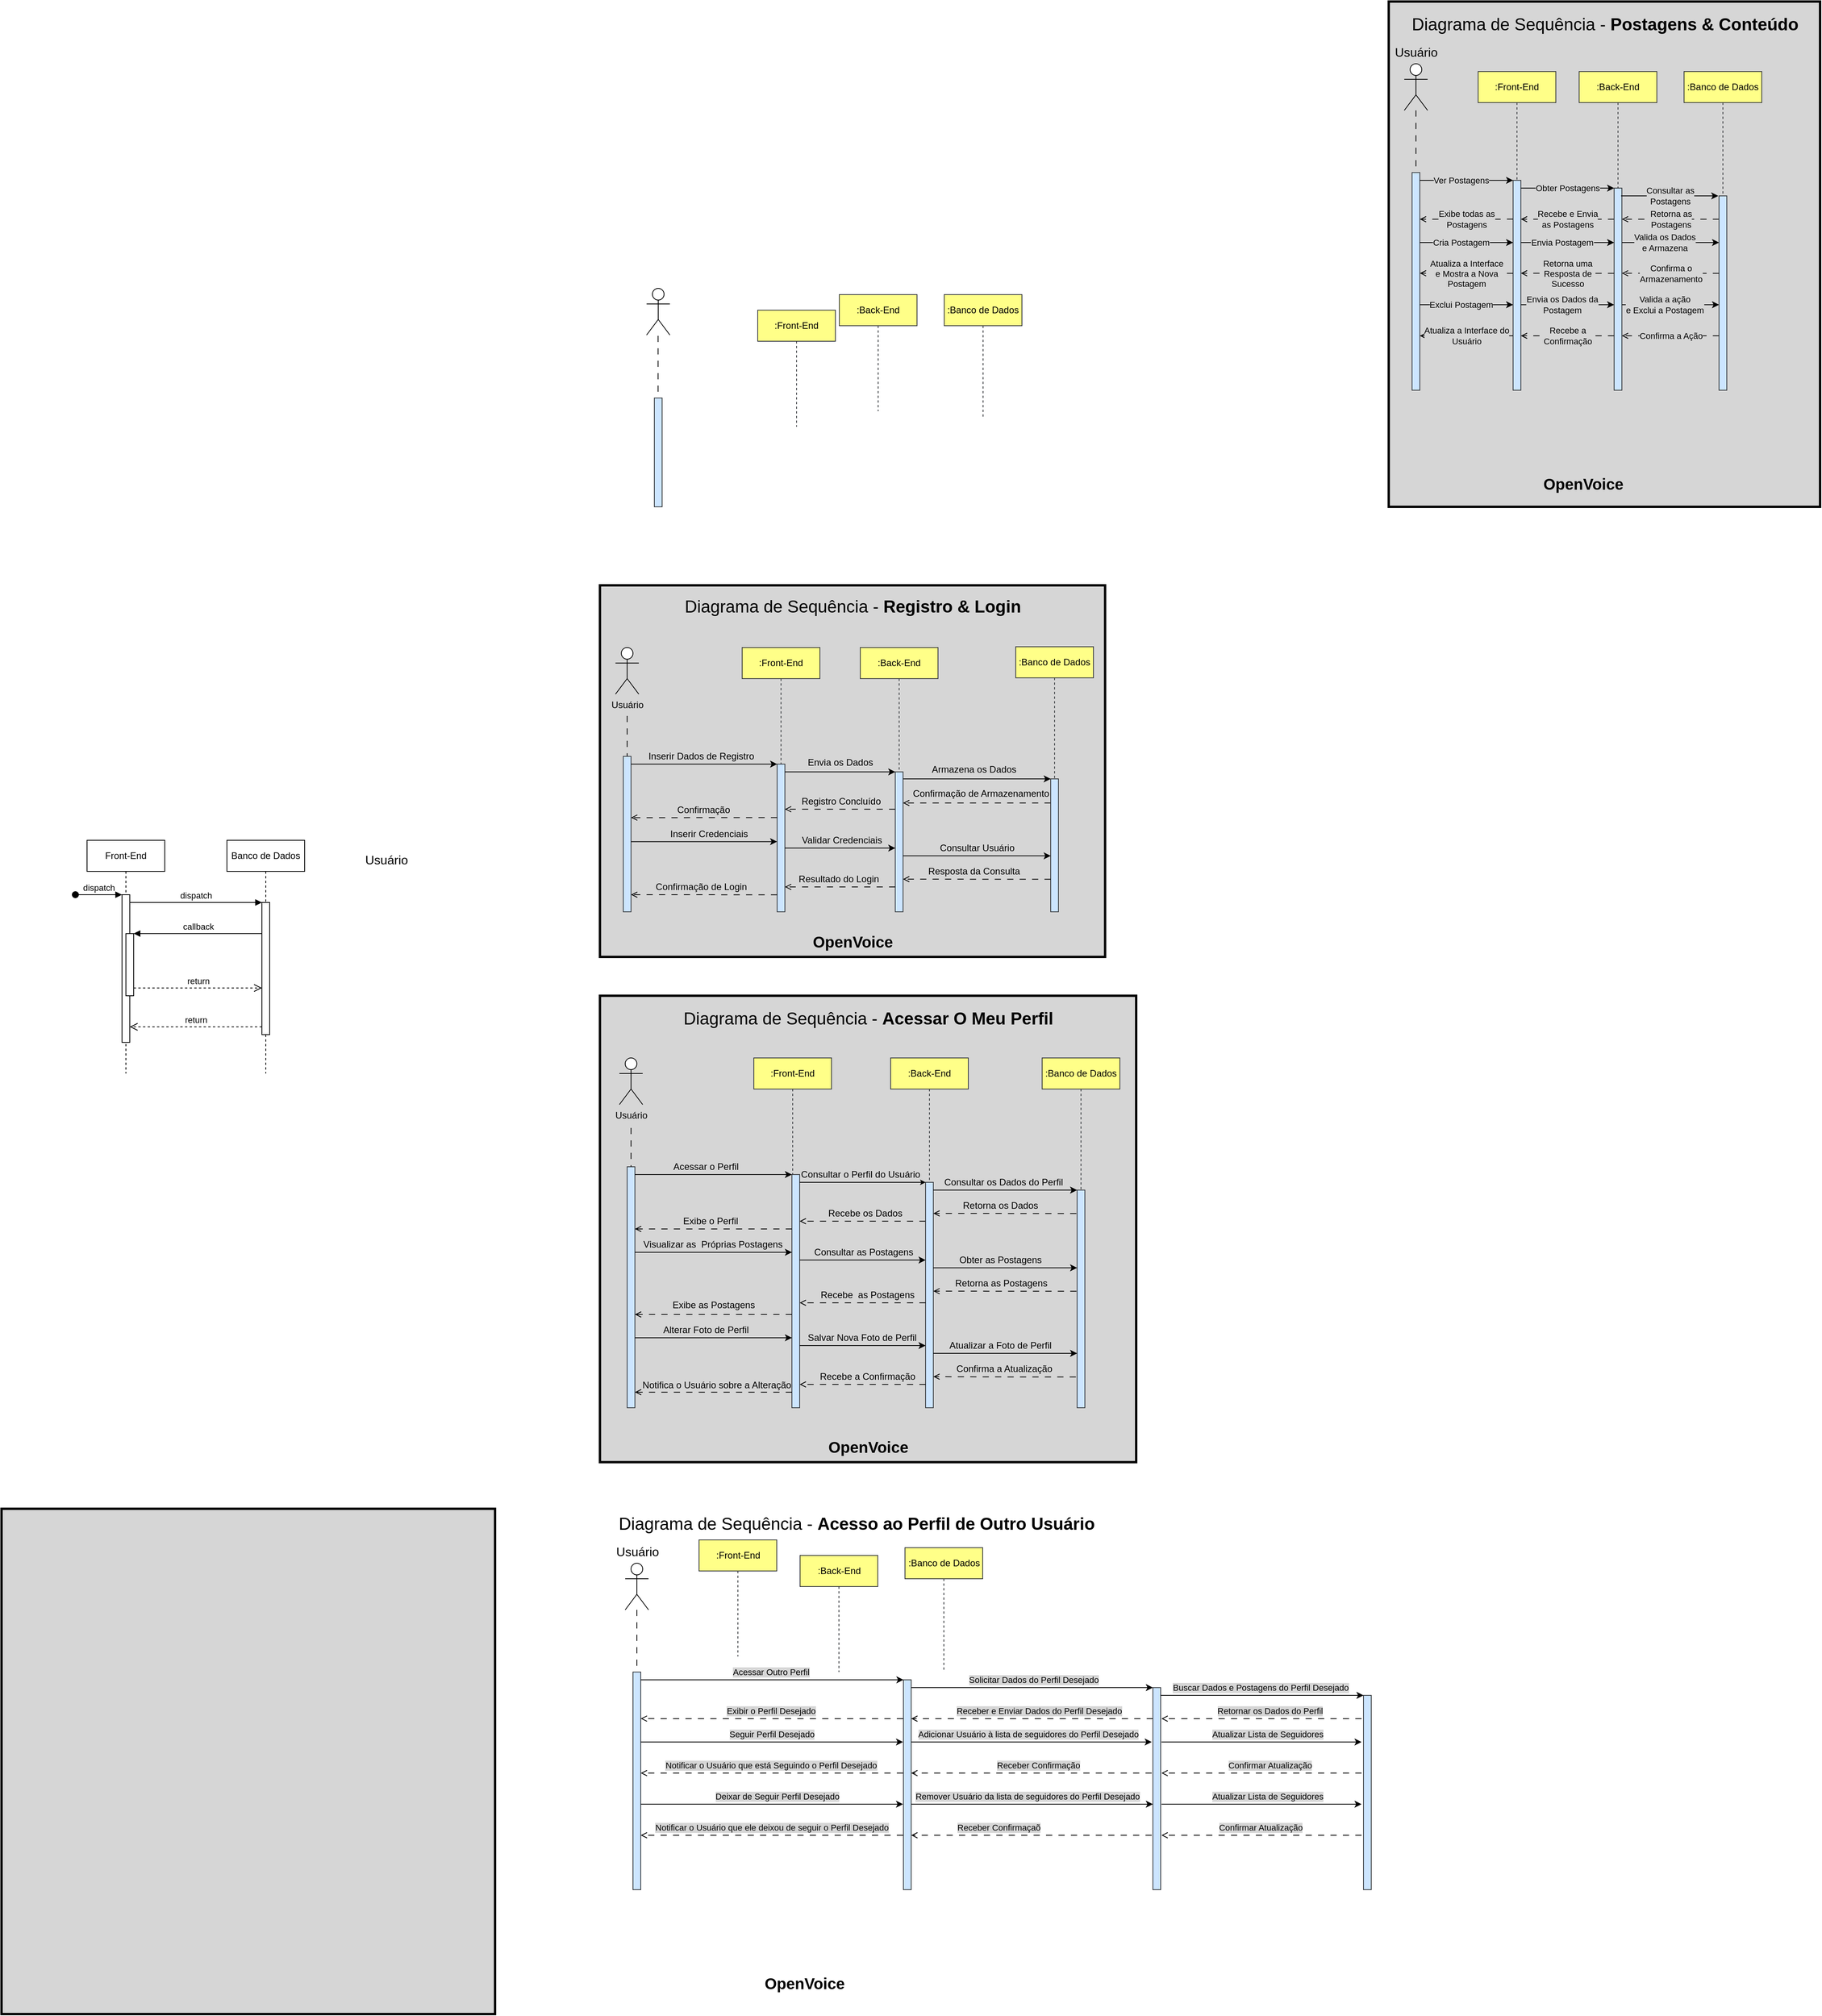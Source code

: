 <mxfile version="24.8.6">
  <diagram name="Page-1" id="2YBvvXClWsGukQMizWep">
    <mxGraphModel dx="2101" dy="1774" grid="1" gridSize="10" guides="1" tooltips="1" connect="1" arrows="1" fold="1" page="1" pageScale="1" pageWidth="850" pageHeight="1100" math="0" shadow="0">
      <root>
        <mxCell id="0" />
        <mxCell id="1" parent="0" />
        <mxCell id="aM9ryv3xv72pqoxQDRHE-1" value="Front-End" style="shape=umlLifeline;perimeter=lifelinePerimeter;whiteSpace=wrap;html=1;container=0;dropTarget=0;collapsible=0;recursiveResize=0;outlineConnect=0;portConstraint=eastwest;newEdgeStyle={&quot;edgeStyle&quot;:&quot;elbowEdgeStyle&quot;,&quot;elbow&quot;:&quot;vertical&quot;,&quot;curved&quot;:0,&quot;rounded&quot;:0};" parent="1" vertex="1">
          <mxGeometry x="40" y="40" width="100" height="300" as="geometry" />
        </mxCell>
        <mxCell id="aM9ryv3xv72pqoxQDRHE-2" value="" style="html=1;points=[];perimeter=orthogonalPerimeter;outlineConnect=0;targetShapes=umlLifeline;portConstraint=eastwest;newEdgeStyle={&quot;edgeStyle&quot;:&quot;elbowEdgeStyle&quot;,&quot;elbow&quot;:&quot;vertical&quot;,&quot;curved&quot;:0,&quot;rounded&quot;:0};" parent="aM9ryv3xv72pqoxQDRHE-1" vertex="1">
          <mxGeometry x="45" y="70" width="10" height="190" as="geometry" />
        </mxCell>
        <mxCell id="aM9ryv3xv72pqoxQDRHE-3" value="dispatch" style="html=1;verticalAlign=bottom;startArrow=oval;endArrow=block;startSize=8;edgeStyle=elbowEdgeStyle;elbow=vertical;curved=0;rounded=0;" parent="aM9ryv3xv72pqoxQDRHE-1" target="aM9ryv3xv72pqoxQDRHE-2" edge="1">
          <mxGeometry relative="1" as="geometry">
            <mxPoint x="-15" y="70" as="sourcePoint" />
          </mxGeometry>
        </mxCell>
        <mxCell id="aM9ryv3xv72pqoxQDRHE-4" value="" style="html=1;points=[];perimeter=orthogonalPerimeter;outlineConnect=0;targetShapes=umlLifeline;portConstraint=eastwest;newEdgeStyle={&quot;edgeStyle&quot;:&quot;elbowEdgeStyle&quot;,&quot;elbow&quot;:&quot;vertical&quot;,&quot;curved&quot;:0,&quot;rounded&quot;:0};" parent="aM9ryv3xv72pqoxQDRHE-1" vertex="1">
          <mxGeometry x="50" y="120" width="10" height="80" as="geometry" />
        </mxCell>
        <mxCell id="aM9ryv3xv72pqoxQDRHE-5" value="Banco de Dados" style="shape=umlLifeline;perimeter=lifelinePerimeter;whiteSpace=wrap;html=1;container=0;dropTarget=0;collapsible=0;recursiveResize=0;outlineConnect=0;portConstraint=eastwest;newEdgeStyle={&quot;edgeStyle&quot;:&quot;elbowEdgeStyle&quot;,&quot;elbow&quot;:&quot;vertical&quot;,&quot;curved&quot;:0,&quot;rounded&quot;:0};" parent="1" vertex="1">
          <mxGeometry x="220" y="40" width="100" height="300" as="geometry" />
        </mxCell>
        <mxCell id="aM9ryv3xv72pqoxQDRHE-6" value="" style="html=1;points=[];perimeter=orthogonalPerimeter;outlineConnect=0;targetShapes=umlLifeline;portConstraint=eastwest;newEdgeStyle={&quot;edgeStyle&quot;:&quot;elbowEdgeStyle&quot;,&quot;elbow&quot;:&quot;vertical&quot;,&quot;curved&quot;:0,&quot;rounded&quot;:0};" parent="aM9ryv3xv72pqoxQDRHE-5" vertex="1">
          <mxGeometry x="45" y="80" width="10" height="170" as="geometry" />
        </mxCell>
        <mxCell id="aM9ryv3xv72pqoxQDRHE-7" value="dispatch" style="html=1;verticalAlign=bottom;endArrow=block;edgeStyle=elbowEdgeStyle;elbow=vertical;curved=0;rounded=0;" parent="1" source="aM9ryv3xv72pqoxQDRHE-2" target="aM9ryv3xv72pqoxQDRHE-6" edge="1">
          <mxGeometry relative="1" as="geometry">
            <mxPoint x="195" y="130" as="sourcePoint" />
            <Array as="points">
              <mxPoint x="180" y="120" />
            </Array>
          </mxGeometry>
        </mxCell>
        <mxCell id="aM9ryv3xv72pqoxQDRHE-8" value="return" style="html=1;verticalAlign=bottom;endArrow=open;dashed=1;endSize=8;edgeStyle=elbowEdgeStyle;elbow=vertical;curved=0;rounded=0;" parent="1" source="aM9ryv3xv72pqoxQDRHE-6" target="aM9ryv3xv72pqoxQDRHE-2" edge="1">
          <mxGeometry relative="1" as="geometry">
            <mxPoint x="195" y="205" as="targetPoint" />
            <Array as="points">
              <mxPoint x="190" y="280" />
            </Array>
          </mxGeometry>
        </mxCell>
        <mxCell id="aM9ryv3xv72pqoxQDRHE-9" value="callback" style="html=1;verticalAlign=bottom;endArrow=block;edgeStyle=elbowEdgeStyle;elbow=vertical;curved=0;rounded=0;" parent="1" source="aM9ryv3xv72pqoxQDRHE-6" target="aM9ryv3xv72pqoxQDRHE-4" edge="1">
          <mxGeometry relative="1" as="geometry">
            <mxPoint x="175" y="160" as="sourcePoint" />
            <Array as="points">
              <mxPoint x="190" y="160" />
            </Array>
          </mxGeometry>
        </mxCell>
        <mxCell id="aM9ryv3xv72pqoxQDRHE-10" value="return" style="html=1;verticalAlign=bottom;endArrow=open;dashed=1;endSize=8;edgeStyle=elbowEdgeStyle;elbow=vertical;curved=0;rounded=0;" parent="1" source="aM9ryv3xv72pqoxQDRHE-4" target="aM9ryv3xv72pqoxQDRHE-6" edge="1">
          <mxGeometry relative="1" as="geometry">
            <mxPoint x="175" y="235" as="targetPoint" />
            <Array as="points">
              <mxPoint x="180" y="230" />
            </Array>
          </mxGeometry>
        </mxCell>
        <mxCell id="yEwb-wUfJ6K_Wa4CBT-_-1" value="" style="shape=umlActor;verticalLabelPosition=bottom;verticalAlign=top;html=1;outlineConnect=0;" parent="1" vertex="1">
          <mxGeometry x="760" y="-670" width="30" height="60" as="geometry" />
        </mxCell>
        <mxCell id="yEwb-wUfJ6K_Wa4CBT-_-2" value="" style="html=1;points=[];perimeter=orthogonalPerimeter;outlineConnect=0;targetShapes=umlLifeline;portConstraint=eastwest;newEdgeStyle={&quot;edgeStyle&quot;:&quot;elbowEdgeStyle&quot;,&quot;elbow&quot;:&quot;vertical&quot;,&quot;curved&quot;:0,&quot;rounded&quot;:0};fillColor=#cce5ff;strokeColor=#36393d;" parent="1" vertex="1">
          <mxGeometry x="770" y="-529" width="10" height="140" as="geometry" />
        </mxCell>
        <mxCell id="yEwb-wUfJ6K_Wa4CBT-_-3" value=":Front-End" style="shape=umlLifeline;perimeter=lifelinePerimeter;whiteSpace=wrap;html=1;container=0;dropTarget=0;collapsible=0;recursiveResize=0;outlineConnect=0;portConstraint=eastwest;newEdgeStyle={&quot;edgeStyle&quot;:&quot;elbowEdgeStyle&quot;,&quot;elbow&quot;:&quot;vertical&quot;,&quot;curved&quot;:0,&quot;rounded&quot;:0};movable=1;resizable=1;rotatable=1;deletable=1;editable=1;locked=0;connectable=1;fillColor=#ffff88;strokeColor=#36393d;" parent="1" vertex="1">
          <mxGeometry x="903" y="-642" width="100" height="150" as="geometry" />
        </mxCell>
        <mxCell id="yEwb-wUfJ6K_Wa4CBT-_-4" value=":Banco de Dados" style="shape=umlLifeline;perimeter=lifelinePerimeter;whiteSpace=wrap;html=1;container=0;dropTarget=0;collapsible=0;recursiveResize=0;outlineConnect=0;portConstraint=eastwest;newEdgeStyle={&quot;edgeStyle&quot;:&quot;elbowEdgeStyle&quot;,&quot;elbow&quot;:&quot;vertical&quot;,&quot;curved&quot;:0,&quot;rounded&quot;:0};movable=1;resizable=1;rotatable=1;deletable=1;editable=1;locked=0;connectable=1;fillColor=#ffff88;strokeColor=#36393d;" parent="1" vertex="1">
          <mxGeometry x="1143" y="-662" width="100" height="160" as="geometry" />
        </mxCell>
        <mxCell id="yEwb-wUfJ6K_Wa4CBT-_-5" value=":Back-End" style="shape=umlLifeline;perimeter=lifelinePerimeter;whiteSpace=wrap;html=1;container=0;dropTarget=0;collapsible=0;recursiveResize=0;outlineConnect=0;portConstraint=eastwest;newEdgeStyle={&quot;edgeStyle&quot;:&quot;elbowEdgeStyle&quot;,&quot;elbow&quot;:&quot;vertical&quot;,&quot;curved&quot;:0,&quot;rounded&quot;:0};movable=1;resizable=1;rotatable=1;deletable=1;editable=1;locked=0;connectable=1;fillColor=#ffff88;strokeColor=#36393d;" parent="1" vertex="1">
          <mxGeometry x="1008" y="-662" width="100" height="150" as="geometry" />
        </mxCell>
        <mxCell id="yEwb-wUfJ6K_Wa4CBT-_-6" value="&lt;font style=&quot;font-size: 16px;&quot;&gt;Usuário&lt;/font&gt;" style="text;html=1;align=center;verticalAlign=middle;resizable=0;points=[];autosize=1;strokeColor=none;fillColor=none;" parent="1" vertex="1">
          <mxGeometry x="385" y="50" width="80" height="30" as="geometry" />
        </mxCell>
        <mxCell id="yEwb-wUfJ6K_Wa4CBT-_-8" style="edgeStyle=orthogonalEdgeStyle;rounded=0;orthogonalLoop=1;jettySize=auto;html=1;dashed=1;dashPattern=8 8;endArrow=none;endFill=0;" parent="1" edge="1">
          <mxGeometry relative="1" as="geometry">
            <mxPoint x="774.79" y="-529" as="targetPoint" />
            <mxPoint x="774.79" y="-609" as="sourcePoint" />
          </mxGeometry>
        </mxCell>
        <mxCell id="dKMNJ_XkyidfndqTgt69-4" value="" style="rounded=0;whiteSpace=wrap;html=1;font-weight:bold;strokeWidth=3;perimeterSpacing=0;fillColor=#D6D6D6;fillStyle=solid;container=0;" parent="1" vertex="1">
          <mxGeometry x="-70" y="900" width="635" height="650" as="geometry" />
        </mxCell>
        <mxCell id="dKMNJ_XkyidfndqTgt69-5" style="edgeStyle=orthogonalEdgeStyle;rounded=0;orthogonalLoop=1;jettySize=auto;html=1;dashed=1;dashPattern=8 8;endArrow=none;endFill=0;" parent="1" source="dKMNJ_XkyidfndqTgt69-6" edge="1">
          <mxGeometry relative="1" as="geometry">
            <mxPoint x="747.5" y="1110" as="targetPoint" />
          </mxGeometry>
        </mxCell>
        <mxCell id="dKMNJ_XkyidfndqTgt69-6" value="" style="shape=umlActor;verticalLabelPosition=bottom;verticalAlign=top;html=1;outlineConnect=0;container=0;" parent="1" vertex="1">
          <mxGeometry x="732.5" y="970" width="30" height="60" as="geometry" />
        </mxCell>
        <mxCell id="dKMNJ_XkyidfndqTgt69-7" value=":Front-End" style="shape=umlLifeline;perimeter=lifelinePerimeter;whiteSpace=wrap;html=1;container=0;dropTarget=0;collapsible=0;recursiveResize=0;outlineConnect=0;portConstraint=eastwest;newEdgeStyle={&quot;edgeStyle&quot;:&quot;elbowEdgeStyle&quot;,&quot;elbow&quot;:&quot;vertical&quot;,&quot;curved&quot;:0,&quot;rounded&quot;:0};movable=1;resizable=1;rotatable=1;deletable=1;editable=1;locked=0;connectable=1;fillColor=#ffff88;strokeColor=#36393d;" parent="1" vertex="1">
          <mxGeometry x="827.5" y="940" width="100" height="150" as="geometry" />
        </mxCell>
        <mxCell id="dKMNJ_XkyidfndqTgt69-8" value=":Banco de Dados" style="shape=umlLifeline;perimeter=lifelinePerimeter;whiteSpace=wrap;html=1;container=0;dropTarget=0;collapsible=0;recursiveResize=0;outlineConnect=0;portConstraint=eastwest;newEdgeStyle={&quot;edgeStyle&quot;:&quot;elbowEdgeStyle&quot;,&quot;elbow&quot;:&quot;vertical&quot;,&quot;curved&quot;:0,&quot;rounded&quot;:0};movable=1;resizable=1;rotatable=1;deletable=1;editable=1;locked=0;connectable=1;fillColor=#ffff88;strokeColor=#36393d;" parent="1" vertex="1">
          <mxGeometry x="1092.5" y="950" width="100" height="160" as="geometry" />
        </mxCell>
        <mxCell id="dKMNJ_XkyidfndqTgt69-9" value=":Back-End" style="shape=umlLifeline;perimeter=lifelinePerimeter;whiteSpace=wrap;html=1;container=0;dropTarget=0;collapsible=0;recursiveResize=0;outlineConnect=0;portConstraint=eastwest;newEdgeStyle={&quot;edgeStyle&quot;:&quot;elbowEdgeStyle&quot;,&quot;elbow&quot;:&quot;vertical&quot;,&quot;curved&quot;:0,&quot;rounded&quot;:0};movable=1;resizable=1;rotatable=1;deletable=1;editable=1;locked=0;connectable=1;fillColor=#ffff88;strokeColor=#36393d;" parent="1" vertex="1">
          <mxGeometry x="957.5" y="960" width="100" height="150" as="geometry" />
        </mxCell>
        <mxCell id="dKMNJ_XkyidfndqTgt69-10" value="" style="html=1;points=[];perimeter=orthogonalPerimeter;outlineConnect=0;targetShapes=umlLifeline;portConstraint=eastwest;newEdgeStyle={&quot;edgeStyle&quot;:&quot;elbowEdgeStyle&quot;,&quot;elbow&quot;:&quot;vertical&quot;,&quot;curved&quot;:0,&quot;rounded&quot;:0};fillColor=#cce5ff;strokeColor=#36393d;container=0;" parent="1" vertex="1">
          <mxGeometry x="742.5" y="1110" width="10" height="280" as="geometry" />
        </mxCell>
        <mxCell id="dKMNJ_XkyidfndqTgt69-11" value="" style="html=1;points=[];perimeter=orthogonalPerimeter;outlineConnect=0;targetShapes=umlLifeline;portConstraint=eastwest;newEdgeStyle={&quot;edgeStyle&quot;:&quot;elbowEdgeStyle&quot;,&quot;elbow&quot;:&quot;vertical&quot;,&quot;curved&quot;:0,&quot;rounded&quot;:0};fillColor=#cce5ff;strokeColor=#36393d;container=0;" parent="1" vertex="1">
          <mxGeometry x="1090.5" y="1120" width="10" height="270" as="geometry" />
        </mxCell>
        <mxCell id="dKMNJ_XkyidfndqTgt69-12" value="" style="endArrow=classic;html=1;rounded=0;" parent="1" target="dKMNJ_XkyidfndqTgt69-11" edge="1">
          <mxGeometry width="50" height="50" relative="1" as="geometry">
            <mxPoint x="752.5" y="1120" as="sourcePoint" />
            <mxPoint x="872.5" y="1130" as="targetPoint" />
            <Array as="points">
              <mxPoint x="812.5" y="1120" />
            </Array>
          </mxGeometry>
        </mxCell>
        <mxCell id="dKMNJ_XkyidfndqTgt69-13" value="Acessar Outro Perfil" style="edgeLabel;html=1;align=center;verticalAlign=middle;resizable=0;points=[];labelBackgroundColor=#d6d6d6;container=0;" parent="dKMNJ_XkyidfndqTgt69-12" vertex="1" connectable="0">
          <mxGeometry x="-0.121" relative="1" as="geometry">
            <mxPoint x="19" y="-10" as="offset" />
          </mxGeometry>
        </mxCell>
        <mxCell id="dKMNJ_XkyidfndqTgt69-14" value="Receber e Enviar Dados do Perfil Desejado" style="edgeStyle=elbowEdgeStyle;rounded=0;orthogonalLoop=1;jettySize=auto;html=1;elbow=vertical;curved=0;dashed=1;dashPattern=8 8;endArrow=open;endFill=0;labelBackgroundColor=#d6d6d6;" parent="1" edge="1" target="dKMNJ_XkyidfndqTgt69-11">
          <mxGeometry x="-0.058" y="-10" relative="1" as="geometry">
            <mxPoint x="1411.5" y="1169.996" as="sourcePoint" />
            <mxPoint x="1155.5" y="1170" as="targetPoint" />
            <mxPoint as="offset" />
            <Array as="points">
              <mxPoint x="1425" y="1170" />
            </Array>
          </mxGeometry>
        </mxCell>
        <mxCell id="dKMNJ_XkyidfndqTgt69-15" value="" style="html=1;points=[];perimeter=orthogonalPerimeter;outlineConnect=0;targetShapes=umlLifeline;portConstraint=eastwest;newEdgeStyle={&quot;edgeStyle&quot;:&quot;elbowEdgeStyle&quot;,&quot;elbow&quot;:&quot;vertical&quot;,&quot;curved&quot;:0,&quot;rounded&quot;:0};fillColor=#cce5ff;strokeColor=#36393d;container=0;" parent="1" vertex="1">
          <mxGeometry x="1411.5" y="1130" width="10" height="260" as="geometry" />
        </mxCell>
        <mxCell id="dKMNJ_XkyidfndqTgt69-16" value="Solicitar Dados do Perfil Desejado" style="endArrow=classic;html=1;rounded=0;labelBackgroundColor=#d6d6d6;" parent="1" edge="1" target="dKMNJ_XkyidfndqTgt69-15" source="dKMNJ_XkyidfndqTgt69-11">
          <mxGeometry x="0.012" y="10" width="50" height="50" relative="1" as="geometry">
            <mxPoint x="1236.5" y="1130" as="sourcePoint" />
            <mxPoint x="1410" y="1130" as="targetPoint" />
            <Array as="points">
              <mxPoint x="1296.5" y="1130" />
            </Array>
            <mxPoint as="offset" />
          </mxGeometry>
        </mxCell>
        <mxCell id="dKMNJ_XkyidfndqTgt69-17" value="Retornar os Dados do Perfil" style="edgeStyle=elbowEdgeStyle;rounded=0;orthogonalLoop=1;jettySize=auto;html=1;elbow=vertical;curved=0;dashed=1;dashPattern=8 8;endArrow=open;endFill=0;labelBackgroundColor=#d6d6d6;" parent="1" edge="1">
          <mxGeometry x="-0.08" y="-10" relative="1" as="geometry">
            <mxPoint x="1422.5" y="1169.997" as="targetPoint" />
            <mxPoint x="1680" y="1170" as="sourcePoint" />
            <mxPoint as="offset" />
          </mxGeometry>
        </mxCell>
        <mxCell id="dKMNJ_XkyidfndqTgt69-18" value="" style="html=1;points=[];perimeter=orthogonalPerimeter;outlineConnect=0;targetShapes=umlLifeline;portConstraint=eastwest;newEdgeStyle={&quot;edgeStyle&quot;:&quot;elbowEdgeStyle&quot;,&quot;elbow&quot;:&quot;vertical&quot;,&quot;curved&quot;:0,&quot;rounded&quot;:0};fillColor=#cce5ff;strokeColor=#36393d;container=0;" parent="1" vertex="1">
          <mxGeometry x="1682.5" y="1140" width="10" height="250" as="geometry" />
        </mxCell>
        <mxCell id="dKMNJ_XkyidfndqTgt69-19" value="Buscar Dados e Postagens do Perfil Desejado" style="endArrow=classic;html=1;rounded=0;labelBackgroundColor=#d6d6d6;" parent="1" edge="1" target="dKMNJ_XkyidfndqTgt69-18">
          <mxGeometry x="-0.015" y="10" width="50" height="50" relative="1" as="geometry">
            <mxPoint x="1421.5" y="1140" as="sourcePoint" />
            <mxPoint x="1650" y="1140" as="targetPoint" />
            <Array as="points">
              <mxPoint x="1477" y="1140" />
            </Array>
            <mxPoint as="offset" />
          </mxGeometry>
        </mxCell>
        <mxCell id="dKMNJ_XkyidfndqTgt69-20" value="Exibir o Perfil Desejado" style="edgeStyle=elbowEdgeStyle;rounded=0;orthogonalLoop=1;jettySize=auto;html=1;elbow=horizontal;curved=0;dashed=1;dashPattern=8 8;endArrow=open;endFill=0;labelBackgroundColor=#d6d6d6;" parent="1" edge="1">
          <mxGeometry x="0.008" y="-10" relative="1" as="geometry">
            <mxPoint x="1090" y="1170" as="sourcePoint" />
            <mxPoint x="752.5" y="1169.93" as="targetPoint" />
            <mxPoint as="offset" />
          </mxGeometry>
        </mxCell>
        <mxCell id="dKMNJ_XkyidfndqTgt69-21" value="" style="endArrow=classic;html=1;rounded=0;" parent="1" edge="1">
          <mxGeometry width="50" height="50" relative="1" as="geometry">
            <mxPoint x="752.5" y="1200" as="sourcePoint" />
            <mxPoint x="1090" y="1200" as="targetPoint" />
            <Array as="points">
              <mxPoint x="812.5" y="1200" />
            </Array>
          </mxGeometry>
        </mxCell>
        <mxCell id="dKMNJ_XkyidfndqTgt69-22" value="Seguir Perfil Desejado" style="edgeLabel;html=1;align=center;verticalAlign=middle;resizable=0;points=[];labelBackgroundColor=#d6d6d6;container=0;" parent="dKMNJ_XkyidfndqTgt69-21" vertex="1" connectable="0">
          <mxGeometry x="-0.121" relative="1" as="geometry">
            <mxPoint x="20" y="-10" as="offset" />
          </mxGeometry>
        </mxCell>
        <mxCell id="dKMNJ_XkyidfndqTgt69-23" value="" style="endArrow=classic;html=1;rounded=0;" parent="1" edge="1" source="dKMNJ_XkyidfndqTgt69-11">
          <mxGeometry width="50" height="50" relative="1" as="geometry">
            <mxPoint x="1236.5" y="1200" as="sourcePoint" />
            <mxPoint x="1410" y="1200" as="targetPoint" />
            <Array as="points">
              <mxPoint x="1296.5" y="1200" />
            </Array>
          </mxGeometry>
        </mxCell>
        <mxCell id="dKMNJ_XkyidfndqTgt69-24" value="Adicionar Usuário à lista de seguidores do Perfil Desejado" style="edgeLabel;html=1;align=center;verticalAlign=middle;resizable=0;points=[];labelBackgroundColor=#d6d6d6;container=0;" parent="dKMNJ_XkyidfndqTgt69-23" vertex="1" connectable="0">
          <mxGeometry x="-0.121" relative="1" as="geometry">
            <mxPoint x="14" y="-10" as="offset" />
          </mxGeometry>
        </mxCell>
        <mxCell id="dKMNJ_XkyidfndqTgt69-25" value="" style="endArrow=classic;html=1;rounded=0;" parent="1" edge="1">
          <mxGeometry width="50" height="50" relative="1" as="geometry">
            <mxPoint x="1422.5" y="1200" as="sourcePoint" />
            <mxPoint x="1680" y="1200" as="targetPoint" />
            <Array as="points">
              <mxPoint x="1482.5" y="1200" />
            </Array>
          </mxGeometry>
        </mxCell>
        <mxCell id="dKMNJ_XkyidfndqTgt69-26" value="Atualizar Lista de Seguidores" style="edgeLabel;html=1;align=center;verticalAlign=middle;resizable=0;points=[];labelBackgroundColor=#d6d6d6;container=0;" parent="dKMNJ_XkyidfndqTgt69-25" vertex="1" connectable="0">
          <mxGeometry x="-0.121" relative="1" as="geometry">
            <mxPoint x="23" y="-10" as="offset" />
          </mxGeometry>
        </mxCell>
        <mxCell id="dKMNJ_XkyidfndqTgt69-27" value="Confirmar Atualização" style="edgeStyle=elbowEdgeStyle;rounded=0;orthogonalLoop=1;jettySize=auto;html=1;elbow=vertical;curved=0;dashed=1;dashPattern=8 8;endArrow=open;endFill=0;labelBackgroundColor=#d6d6d6;" parent="1" edge="1">
          <mxGeometry x="-0.08" y="-10" relative="1" as="geometry">
            <mxPoint x="1422.5" y="1239.657" as="targetPoint" />
            <mxPoint x="1680" y="1240" as="sourcePoint" />
            <mxPoint as="offset" />
          </mxGeometry>
        </mxCell>
        <mxCell id="dKMNJ_XkyidfndqTgt69-28" value="Receber Confirmação" style="edgeStyle=elbowEdgeStyle;rounded=0;orthogonalLoop=1;jettySize=auto;html=1;elbow=vertical;curved=0;dashed=1;dashPattern=8 8;endArrow=open;endFill=0;labelBackgroundColor=#d6d6d6;" parent="1" edge="1" target="dKMNJ_XkyidfndqTgt69-11">
          <mxGeometry x="-0.058" y="-10" relative="1" as="geometry">
            <mxPoint x="1410" y="1240" as="sourcePoint" />
            <mxPoint x="1236.5" y="1239.656" as="targetPoint" />
            <mxPoint as="offset" />
          </mxGeometry>
        </mxCell>
        <mxCell id="dKMNJ_XkyidfndqTgt69-29" value="Notificar o Usuário que está Seguindo o Perfil Desejado" style="edgeStyle=elbowEdgeStyle;rounded=0;orthogonalLoop=1;jettySize=auto;html=1;elbow=vertical;curved=0;dashed=1;dashPattern=8 8;endArrow=open;endFill=0;labelBackgroundColor=#d6d6d6;" parent="1" edge="1">
          <mxGeometry x="0.008" y="-10" relative="1" as="geometry">
            <mxPoint x="1090" y="1240" as="sourcePoint" />
            <mxPoint x="752.5" y="1239.66" as="targetPoint" />
            <mxPoint as="offset" />
          </mxGeometry>
        </mxCell>
        <mxCell id="dKMNJ_XkyidfndqTgt69-30" value="&lt;font style=&quot;font-size: 22px;&quot;&gt;Diagrama de Sequência - &lt;b&gt;Acesso ao Perfil de Outro Usuário&lt;br&gt;&lt;/b&gt;&lt;/font&gt;" style="text;html=1;align=center;verticalAlign=middle;resizable=0;points=[];autosize=1;strokeColor=none;fillColor=none;container=0;" parent="1" vertex="1">
          <mxGeometry x="710" y="900" width="640" height="40" as="geometry" />
        </mxCell>
        <mxCell id="dKMNJ_XkyidfndqTgt69-31" value="&lt;font style=&quot;font-size: 20px;&quot;&gt;&lt;b&gt;OpenVoice&lt;/b&gt;&lt;/font&gt;" style="text;html=1;align=center;verticalAlign=middle;resizable=0;points=[];autosize=1;strokeColor=none;fillColor=none;container=0;" parent="1" vertex="1">
          <mxGeometry x="897.5" y="1490" width="130" height="40" as="geometry" />
        </mxCell>
        <mxCell id="dKMNJ_XkyidfndqTgt69-32" value="&lt;font style=&quot;font-size: 16px;&quot;&gt;Usuário&lt;/font&gt;" style="text;html=1;align=center;verticalAlign=middle;resizable=0;points=[];autosize=1;strokeColor=none;fillColor=none;container=0;" parent="1" vertex="1">
          <mxGeometry x="707.5" y="940" width="80" height="30" as="geometry" />
        </mxCell>
        <mxCell id="dKMNJ_XkyidfndqTgt69-33" value="" style="endArrow=classic;html=1;rounded=0;" parent="1" edge="1">
          <mxGeometry width="50" height="50" relative="1" as="geometry">
            <mxPoint x="752.5" y="1280" as="sourcePoint" />
            <mxPoint x="1090" y="1280" as="targetPoint" />
            <Array as="points">
              <mxPoint x="812.5" y="1280" />
            </Array>
          </mxGeometry>
        </mxCell>
        <mxCell id="dKMNJ_XkyidfndqTgt69-34" value="Deixar de Seguir Perfil Desejado" style="edgeLabel;html=1;align=center;verticalAlign=middle;resizable=0;points=[];labelBackgroundColor=#d6d6d6;container=0;" parent="dKMNJ_XkyidfndqTgt69-33" vertex="1" connectable="0">
          <mxGeometry x="-0.121" relative="1" as="geometry">
            <mxPoint x="27" y="-10" as="offset" />
          </mxGeometry>
        </mxCell>
        <mxCell id="dKMNJ_XkyidfndqTgt69-35" value="" style="endArrow=classic;html=1;rounded=0;" parent="1" edge="1" target="dKMNJ_XkyidfndqTgt69-15" source="dKMNJ_XkyidfndqTgt69-11">
          <mxGeometry width="50" height="50" relative="1" as="geometry">
            <mxPoint x="1236.5" y="1280" as="sourcePoint" />
            <mxPoint x="1356.5" y="1280" as="targetPoint" />
            <Array as="points">
              <mxPoint x="1296.5" y="1280" />
            </Array>
          </mxGeometry>
        </mxCell>
        <mxCell id="dKMNJ_XkyidfndqTgt69-36" value="Remover Usuário da lista de seguidores do Perfil Desejado" style="edgeLabel;html=1;align=center;verticalAlign=middle;resizable=0;points=[];labelBackgroundColor=#d6d6d6;container=0;" parent="dKMNJ_XkyidfndqTgt69-35" vertex="1" connectable="0">
          <mxGeometry x="-0.121" relative="1" as="geometry">
            <mxPoint x="13" y="-10" as="offset" />
          </mxGeometry>
        </mxCell>
        <mxCell id="dKMNJ_XkyidfndqTgt69-37" value="" style="endArrow=classic;html=1;rounded=0;" parent="1" edge="1">
          <mxGeometry width="50" height="50" relative="1" as="geometry">
            <mxPoint x="1422.5" y="1280" as="sourcePoint" />
            <mxPoint x="1680" y="1280" as="targetPoint" />
            <Array as="points">
              <mxPoint x="1482.5" y="1280" />
            </Array>
          </mxGeometry>
        </mxCell>
        <mxCell id="dKMNJ_XkyidfndqTgt69-38" value="Atualizar Lista de Seguidores" style="edgeLabel;html=1;align=center;verticalAlign=middle;resizable=0;points=[];labelBackgroundColor=#d6d6d6;container=0;" parent="dKMNJ_XkyidfndqTgt69-37" vertex="1" connectable="0">
          <mxGeometry x="-0.121" relative="1" as="geometry">
            <mxPoint x="23" y="-10" as="offset" />
          </mxGeometry>
        </mxCell>
        <mxCell id="dKMNJ_XkyidfndqTgt69-39" value="Confirmar Atualização" style="edgeStyle=elbowEdgeStyle;rounded=0;orthogonalLoop=1;jettySize=auto;html=1;elbow=vertical;curved=0;dashed=1;dashPattern=8 8;endArrow=open;endFill=0;labelBackgroundColor=#d6d6d6;" parent="1" edge="1">
          <mxGeometry x="0.01" y="-10" relative="1" as="geometry">
            <mxPoint x="1422.5" y="1319.997" as="targetPoint" />
            <mxPoint x="1680" y="1320" as="sourcePoint" />
            <mxPoint as="offset" />
          </mxGeometry>
        </mxCell>
        <mxCell id="dKMNJ_XkyidfndqTgt69-40" value="Receber Confirmaçaõ" style="edgeStyle=elbowEdgeStyle;rounded=0;orthogonalLoop=1;jettySize=auto;html=1;elbow=vertical;curved=0;dashed=1;dashPattern=8 8;endArrow=open;endFill=0;labelBackgroundColor=#d6d6d6;" parent="1" edge="1" target="dKMNJ_XkyidfndqTgt69-11">
          <mxGeometry x="0.274" y="-10" relative="1" as="geometry">
            <mxPoint x="1410" y="1320" as="sourcePoint" />
            <mxPoint x="1236.5" y="1319.996" as="targetPoint" />
            <mxPoint as="offset" />
          </mxGeometry>
        </mxCell>
        <mxCell id="dKMNJ_XkyidfndqTgt69-41" value="Notificar o Usuário que ele deixou de seguir o Perfil Desejado" style="edgeStyle=elbowEdgeStyle;rounded=0;orthogonalLoop=1;jettySize=auto;html=1;elbow=horizontal;curved=0;dashed=1;dashPattern=8 8;endArrow=open;endFill=0;labelBackgroundColor=#d6d6d6;" parent="1" edge="1">
          <mxGeometry x="0.001" y="-10" relative="1" as="geometry">
            <mxPoint x="1090" y="1320" as="sourcePoint" />
            <mxPoint x="752.5" y="1320" as="targetPoint" />
            <mxPoint as="offset" />
          </mxGeometry>
        </mxCell>
        <mxCell id="dKMNJ_XkyidfndqTgt69-44" value="" style="rounded=0;whiteSpace=wrap;html=1;font-weight:bold;strokeWidth=3;perimeterSpacing=0;fillColor=#D6D6D6;fillStyle=solid;container=0;" parent="1" vertex="1">
          <mxGeometry x="1715" y="-1039" width="555" height="650" as="geometry" />
        </mxCell>
        <mxCell id="dKMNJ_XkyidfndqTgt69-45" style="edgeStyle=orthogonalEdgeStyle;rounded=0;orthogonalLoop=1;jettySize=auto;html=1;dashed=1;dashPattern=8 8;endArrow=none;endFill=0;" parent="1" source="dKMNJ_XkyidfndqTgt69-46" edge="1">
          <mxGeometry relative="1" as="geometry">
            <mxPoint x="1750" y="-819" as="targetPoint" />
          </mxGeometry>
        </mxCell>
        <mxCell id="dKMNJ_XkyidfndqTgt69-46" value="" style="shape=umlActor;verticalLabelPosition=bottom;verticalAlign=top;html=1;outlineConnect=0;container=0;" parent="1" vertex="1">
          <mxGeometry x="1735" y="-959" width="30" height="60" as="geometry" />
        </mxCell>
        <mxCell id="dKMNJ_XkyidfndqTgt69-47" value=":Front-End" style="shape=umlLifeline;perimeter=lifelinePerimeter;whiteSpace=wrap;html=1;container=0;dropTarget=0;collapsible=0;recursiveResize=0;outlineConnect=0;portConstraint=eastwest;newEdgeStyle={&quot;edgeStyle&quot;:&quot;elbowEdgeStyle&quot;,&quot;elbow&quot;:&quot;vertical&quot;,&quot;curved&quot;:0,&quot;rounded&quot;:0};movable=1;resizable=1;rotatable=1;deletable=1;editable=1;locked=0;connectable=1;fillColor=#ffff88;strokeColor=#36393d;" parent="1" vertex="1">
          <mxGeometry x="1830" y="-949" width="100" height="150" as="geometry" />
        </mxCell>
        <mxCell id="dKMNJ_XkyidfndqTgt69-48" value=":Banco de Dados" style="shape=umlLifeline;perimeter=lifelinePerimeter;whiteSpace=wrap;html=1;container=0;dropTarget=0;collapsible=0;recursiveResize=0;outlineConnect=0;portConstraint=eastwest;newEdgeStyle={&quot;edgeStyle&quot;:&quot;elbowEdgeStyle&quot;,&quot;elbow&quot;:&quot;vertical&quot;,&quot;curved&quot;:0,&quot;rounded&quot;:0};movable=1;resizable=1;rotatable=1;deletable=1;editable=1;locked=0;connectable=1;fillColor=#ffff88;strokeColor=#36393d;" parent="1" vertex="1">
          <mxGeometry x="2095" y="-949" width="100" height="160" as="geometry" />
        </mxCell>
        <mxCell id="dKMNJ_XkyidfndqTgt69-49" value=":Back-End" style="shape=umlLifeline;perimeter=lifelinePerimeter;whiteSpace=wrap;html=1;container=0;dropTarget=0;collapsible=0;recursiveResize=0;outlineConnect=0;portConstraint=eastwest;newEdgeStyle={&quot;edgeStyle&quot;:&quot;elbowEdgeStyle&quot;,&quot;elbow&quot;:&quot;vertical&quot;,&quot;curved&quot;:0,&quot;rounded&quot;:0};movable=1;resizable=1;rotatable=1;deletable=1;editable=1;locked=0;connectable=1;fillColor=#ffff88;strokeColor=#36393d;" parent="1" vertex="1">
          <mxGeometry x="1960" y="-949" width="100" height="150" as="geometry" />
        </mxCell>
        <mxCell id="dKMNJ_XkyidfndqTgt69-50" value="" style="html=1;points=[];perimeter=orthogonalPerimeter;outlineConnect=0;targetShapes=umlLifeline;portConstraint=eastwest;newEdgeStyle={&quot;edgeStyle&quot;:&quot;elbowEdgeStyle&quot;,&quot;elbow&quot;:&quot;vertical&quot;,&quot;curved&quot;:0,&quot;rounded&quot;:0};fillColor=#cce5ff;strokeColor=#36393d;container=0;" parent="1" vertex="1">
          <mxGeometry x="1745" y="-819" width="10" height="280" as="geometry" />
        </mxCell>
        <mxCell id="dKMNJ_XkyidfndqTgt69-51" value="" style="html=1;points=[];perimeter=orthogonalPerimeter;outlineConnect=0;targetShapes=umlLifeline;portConstraint=eastwest;newEdgeStyle={&quot;edgeStyle&quot;:&quot;elbowEdgeStyle&quot;,&quot;elbow&quot;:&quot;vertical&quot;,&quot;curved&quot;:0,&quot;rounded&quot;:0};fillColor=#cce5ff;strokeColor=#36393d;container=0;" parent="1" vertex="1">
          <mxGeometry x="1875" y="-809" width="10" height="270" as="geometry" />
        </mxCell>
        <mxCell id="dKMNJ_XkyidfndqTgt69-52" value="" style="endArrow=classic;html=1;rounded=0;" parent="1" target="dKMNJ_XkyidfndqTgt69-51" edge="1">
          <mxGeometry width="50" height="50" relative="1" as="geometry">
            <mxPoint x="1755" y="-809" as="sourcePoint" />
            <mxPoint x="1875" y="-799" as="targetPoint" />
            <Array as="points">
              <mxPoint x="1815" y="-809" />
            </Array>
          </mxGeometry>
        </mxCell>
        <mxCell id="dKMNJ_XkyidfndqTgt69-53" value="Ver Postagens" style="edgeLabel;html=1;align=center;verticalAlign=middle;resizable=0;points=[];labelBackgroundColor=#d6d6d6;container=0;" parent="dKMNJ_XkyidfndqTgt69-52" vertex="1" connectable="0">
          <mxGeometry x="-0.121" relative="1" as="geometry">
            <mxPoint as="offset" />
          </mxGeometry>
        </mxCell>
        <mxCell id="dKMNJ_XkyidfndqTgt69-54" value="Recebe e Envia&lt;div&gt;as Postagens&lt;/div&gt;" style="edgeStyle=elbowEdgeStyle;rounded=0;orthogonalLoop=1;jettySize=auto;html=1;elbow=vertical;curved=0;dashed=1;dashPattern=8 8;endArrow=open;endFill=0;labelBackgroundColor=#d6d6d6;" parent="1" edge="1">
          <mxGeometry relative="1" as="geometry">
            <mxPoint x="2005" y="-759.004" as="sourcePoint" />
            <mxPoint x="1885" y="-759.004" as="targetPoint" />
            <mxPoint as="offset" />
          </mxGeometry>
        </mxCell>
        <mxCell id="dKMNJ_XkyidfndqTgt69-55" value="" style="html=1;points=[];perimeter=orthogonalPerimeter;outlineConnect=0;targetShapes=umlLifeline;portConstraint=eastwest;newEdgeStyle={&quot;edgeStyle&quot;:&quot;elbowEdgeStyle&quot;,&quot;elbow&quot;:&quot;vertical&quot;,&quot;curved&quot;:0,&quot;rounded&quot;:0};fillColor=#cce5ff;strokeColor=#36393d;container=0;" parent="1" vertex="1">
          <mxGeometry x="2005" y="-799" width="10" height="260" as="geometry" />
        </mxCell>
        <mxCell id="dKMNJ_XkyidfndqTgt69-56" value="Obter Postagens" style="endArrow=classic;html=1;rounded=0;labelBackgroundColor=#d6d6d6;" parent="1" edge="1">
          <mxGeometry width="50" height="50" relative="1" as="geometry">
            <mxPoint x="1885" y="-799" as="sourcePoint" />
            <mxPoint x="2005" y="-799" as="targetPoint" />
            <Array as="points">
              <mxPoint x="1945" y="-799" />
            </Array>
          </mxGeometry>
        </mxCell>
        <mxCell id="dKMNJ_XkyidfndqTgt69-57" value="Retorna as&lt;div&gt;Postagens&lt;/div&gt;" style="edgeStyle=elbowEdgeStyle;rounded=0;orthogonalLoop=1;jettySize=auto;html=1;elbow=vertical;curved=0;dashed=1;dashPattern=8 8;endArrow=open;endFill=0;labelBackgroundColor=#d6d6d6;" parent="1" edge="1">
          <mxGeometry relative="1" as="geometry">
            <mxPoint x="2015" y="-759.003" as="targetPoint" />
            <mxPoint x="2140" y="-759.003" as="sourcePoint" />
          </mxGeometry>
        </mxCell>
        <mxCell id="dKMNJ_XkyidfndqTgt69-58" value="" style="html=1;points=[];perimeter=orthogonalPerimeter;outlineConnect=0;targetShapes=umlLifeline;portConstraint=eastwest;newEdgeStyle={&quot;edgeStyle&quot;:&quot;elbowEdgeStyle&quot;,&quot;elbow&quot;:&quot;vertical&quot;,&quot;curved&quot;:0,&quot;rounded&quot;:0};fillColor=#cce5ff;strokeColor=#36393d;container=0;" parent="1" vertex="1">
          <mxGeometry x="2140" y="-789" width="10" height="250" as="geometry" />
        </mxCell>
        <mxCell id="dKMNJ_XkyidfndqTgt69-59" value="Consultar as&lt;div&gt;Postagens&lt;/div&gt;" style="endArrow=classic;html=1;rounded=0;labelBackgroundColor=#d6d6d6;" parent="1" edge="1">
          <mxGeometry width="50" height="50" relative="1" as="geometry">
            <mxPoint x="2014" y="-789" as="sourcePoint" />
            <mxPoint x="2139" y="-789" as="targetPoint" />
            <Array as="points">
              <mxPoint x="2069.5" y="-789" />
            </Array>
          </mxGeometry>
        </mxCell>
        <mxCell id="dKMNJ_XkyidfndqTgt69-60" value="Exibe todas as&lt;div&gt;Postagens&lt;/div&gt;" style="edgeStyle=elbowEdgeStyle;rounded=0;orthogonalLoop=1;jettySize=auto;html=1;elbow=vertical;curved=0;dashed=1;dashPattern=8 8;endArrow=open;endFill=0;labelBackgroundColor=#d6d6d6;" parent="1" edge="1">
          <mxGeometry relative="1" as="geometry">
            <mxPoint x="1875" y="-759.07" as="sourcePoint" />
            <mxPoint x="1755" y="-759.07" as="targetPoint" />
            <mxPoint as="offset" />
          </mxGeometry>
        </mxCell>
        <mxCell id="dKMNJ_XkyidfndqTgt69-61" value="" style="endArrow=classic;html=1;rounded=0;" parent="1" edge="1">
          <mxGeometry width="50" height="50" relative="1" as="geometry">
            <mxPoint x="1755" y="-729" as="sourcePoint" />
            <mxPoint x="1875" y="-729" as="targetPoint" />
            <Array as="points">
              <mxPoint x="1815" y="-729" />
            </Array>
          </mxGeometry>
        </mxCell>
        <mxCell id="dKMNJ_XkyidfndqTgt69-62" value="Cria Postagem" style="edgeLabel;html=1;align=center;verticalAlign=middle;resizable=0;points=[];labelBackgroundColor=#d6d6d6;container=0;" parent="dKMNJ_XkyidfndqTgt69-61" vertex="1" connectable="0">
          <mxGeometry x="-0.121" relative="1" as="geometry">
            <mxPoint as="offset" />
          </mxGeometry>
        </mxCell>
        <mxCell id="dKMNJ_XkyidfndqTgt69-63" value="" style="endArrow=classic;html=1;rounded=0;" parent="1" edge="1">
          <mxGeometry width="50" height="50" relative="1" as="geometry">
            <mxPoint x="1885" y="-729" as="sourcePoint" />
            <mxPoint x="2005" y="-729" as="targetPoint" />
            <Array as="points">
              <mxPoint x="1945" y="-729" />
            </Array>
          </mxGeometry>
        </mxCell>
        <mxCell id="dKMNJ_XkyidfndqTgt69-64" value="Envia Postagem" style="edgeLabel;html=1;align=center;verticalAlign=middle;resizable=0;points=[];labelBackgroundColor=#d6d6d6;container=0;" parent="dKMNJ_XkyidfndqTgt69-63" vertex="1" connectable="0">
          <mxGeometry x="-0.121" relative="1" as="geometry">
            <mxPoint as="offset" />
          </mxGeometry>
        </mxCell>
        <mxCell id="dKMNJ_XkyidfndqTgt69-65" value="" style="endArrow=classic;html=1;rounded=0;" parent="1" edge="1">
          <mxGeometry width="50" height="50" relative="1" as="geometry">
            <mxPoint x="2015" y="-729" as="sourcePoint" />
            <mxPoint x="2140" y="-729.0" as="targetPoint" />
            <Array as="points">
              <mxPoint x="2075" y="-729" />
            </Array>
          </mxGeometry>
        </mxCell>
        <mxCell id="dKMNJ_XkyidfndqTgt69-66" value="Valida os Dados&lt;div&gt;e Armazena&lt;/div&gt;" style="edgeLabel;html=1;align=center;verticalAlign=middle;resizable=0;points=[];labelBackgroundColor=#d6d6d6;container=0;" parent="dKMNJ_XkyidfndqTgt69-65" vertex="1" connectable="0">
          <mxGeometry x="-0.121" relative="1" as="geometry">
            <mxPoint as="offset" />
          </mxGeometry>
        </mxCell>
        <mxCell id="dKMNJ_XkyidfndqTgt69-67" value="Confirma o&lt;div&gt;Armazenamento&lt;/div&gt;" style="edgeStyle=elbowEdgeStyle;rounded=0;orthogonalLoop=1;jettySize=auto;html=1;elbow=vertical;curved=0;dashed=1;dashPattern=8 8;endArrow=open;endFill=0;labelBackgroundColor=#d6d6d6;" parent="1" edge="1">
          <mxGeometry relative="1" as="geometry">
            <mxPoint x="2015" y="-689.343" as="targetPoint" />
            <mxPoint x="2140" y="-689.343" as="sourcePoint" />
          </mxGeometry>
        </mxCell>
        <mxCell id="dKMNJ_XkyidfndqTgt69-68" value="Retorna uma&lt;div&gt;Resposta de&lt;/div&gt;&lt;div&gt;Sucesso&lt;/div&gt;" style="edgeStyle=elbowEdgeStyle;rounded=0;orthogonalLoop=1;jettySize=auto;html=1;elbow=vertical;curved=0;dashed=1;dashPattern=8 8;endArrow=open;endFill=0;labelBackgroundColor=#d6d6d6;" parent="1" edge="1">
          <mxGeometry relative="1" as="geometry">
            <mxPoint x="2005" y="-689.344" as="sourcePoint" />
            <mxPoint x="1885" y="-689.344" as="targetPoint" />
            <mxPoint as="offset" />
          </mxGeometry>
        </mxCell>
        <mxCell id="dKMNJ_XkyidfndqTgt69-69" value="Atualiza a Interface&lt;div&gt;e Mostra a Nova&lt;/div&gt;&lt;div&gt;Postagem&lt;/div&gt;" style="edgeStyle=elbowEdgeStyle;rounded=0;orthogonalLoop=1;jettySize=auto;html=1;elbow=vertical;curved=0;dashed=1;dashPattern=8 8;endArrow=open;endFill=0;labelBackgroundColor=#d6d6d6;" parent="1" edge="1">
          <mxGeometry relative="1" as="geometry">
            <mxPoint x="1875" y="-689.34" as="sourcePoint" />
            <mxPoint x="1755" y="-689.34" as="targetPoint" />
            <mxPoint as="offset" />
          </mxGeometry>
        </mxCell>
        <mxCell id="dKMNJ_XkyidfndqTgt69-70" value="&lt;font style=&quot;font-size: 22px;&quot;&gt;Diagrama de Sequência - &lt;b&gt;Postagens &amp;amp; Conteúdo&lt;br&gt;&lt;/b&gt;&lt;/font&gt;" style="text;html=1;align=center;verticalAlign=middle;resizable=0;points=[];autosize=1;strokeColor=none;fillColor=none;container=0;" parent="1" vertex="1">
          <mxGeometry x="1732.5" y="-1029" width="520" height="40" as="geometry" />
        </mxCell>
        <mxCell id="dKMNJ_XkyidfndqTgt69-71" value="&lt;font style=&quot;font-size: 20px;&quot;&gt;&lt;b&gt;OpenVoice&lt;/b&gt;&lt;/font&gt;" style="text;html=1;align=center;verticalAlign=middle;resizable=0;points=[];autosize=1;strokeColor=none;fillColor=none;container=0;" parent="1" vertex="1">
          <mxGeometry x="1900" y="-439" width="130" height="40" as="geometry" />
        </mxCell>
        <mxCell id="dKMNJ_XkyidfndqTgt69-72" value="&lt;font style=&quot;font-size: 16px;&quot;&gt;Usuário&lt;/font&gt;" style="text;html=1;align=center;verticalAlign=middle;resizable=0;points=[];autosize=1;strokeColor=none;fillColor=none;container=0;" parent="1" vertex="1">
          <mxGeometry x="1710" y="-989" width="80" height="30" as="geometry" />
        </mxCell>
        <mxCell id="dKMNJ_XkyidfndqTgt69-73" value="" style="endArrow=classic;html=1;rounded=0;" parent="1" edge="1">
          <mxGeometry width="50" height="50" relative="1" as="geometry">
            <mxPoint x="1755" y="-649" as="sourcePoint" />
            <mxPoint x="1875" y="-649" as="targetPoint" />
            <Array as="points">
              <mxPoint x="1815" y="-649" />
            </Array>
          </mxGeometry>
        </mxCell>
        <mxCell id="dKMNJ_XkyidfndqTgt69-74" value="Exclui Postagem" style="edgeLabel;html=1;align=center;verticalAlign=middle;resizable=0;points=[];labelBackgroundColor=#d6d6d6;container=0;" parent="dKMNJ_XkyidfndqTgt69-73" vertex="1" connectable="0">
          <mxGeometry x="-0.121" relative="1" as="geometry">
            <mxPoint as="offset" />
          </mxGeometry>
        </mxCell>
        <mxCell id="dKMNJ_XkyidfndqTgt69-75" value="" style="endArrow=classic;html=1;rounded=0;" parent="1" edge="1">
          <mxGeometry width="50" height="50" relative="1" as="geometry">
            <mxPoint x="1885" y="-649" as="sourcePoint" />
            <mxPoint x="2005" y="-649" as="targetPoint" />
            <Array as="points">
              <mxPoint x="1945" y="-649" />
            </Array>
          </mxGeometry>
        </mxCell>
        <mxCell id="dKMNJ_XkyidfndqTgt69-76" value="Envia os Dados da&lt;div&gt;Postagem&lt;/div&gt;" style="edgeLabel;html=1;align=center;verticalAlign=middle;resizable=0;points=[];labelBackgroundColor=#d6d6d6;container=0;" parent="dKMNJ_XkyidfndqTgt69-75" vertex="1" connectable="0">
          <mxGeometry x="-0.121" relative="1" as="geometry">
            <mxPoint as="offset" />
          </mxGeometry>
        </mxCell>
        <mxCell id="dKMNJ_XkyidfndqTgt69-77" value="" style="endArrow=classic;html=1;rounded=0;" parent="1" edge="1">
          <mxGeometry width="50" height="50" relative="1" as="geometry">
            <mxPoint x="2015" y="-649" as="sourcePoint" />
            <mxPoint x="2140" y="-649.0" as="targetPoint" />
            <Array as="points">
              <mxPoint x="2075" y="-649" />
            </Array>
          </mxGeometry>
        </mxCell>
        <mxCell id="dKMNJ_XkyidfndqTgt69-78" value="Valida a ação&lt;div&gt;e Exclui a Postagem&lt;/div&gt;" style="edgeLabel;html=1;align=center;verticalAlign=middle;resizable=0;points=[];labelBackgroundColor=#d6d6d6;container=0;" parent="dKMNJ_XkyidfndqTgt69-77" vertex="1" connectable="0">
          <mxGeometry x="-0.121" relative="1" as="geometry">
            <mxPoint as="offset" />
          </mxGeometry>
        </mxCell>
        <mxCell id="dKMNJ_XkyidfndqTgt69-79" value="Confirma a Ação" style="edgeStyle=elbowEdgeStyle;rounded=0;orthogonalLoop=1;jettySize=auto;html=1;elbow=vertical;curved=0;dashed=1;dashPattern=8 8;endArrow=open;endFill=0;labelBackgroundColor=#d6d6d6;" parent="1" edge="1">
          <mxGeometry relative="1" as="geometry">
            <mxPoint x="2015" y="-609.003" as="targetPoint" />
            <mxPoint x="2140" y="-609.003" as="sourcePoint" />
          </mxGeometry>
        </mxCell>
        <mxCell id="dKMNJ_XkyidfndqTgt69-80" value="Recebe a&lt;div&gt;Confirmação&lt;/div&gt;" style="edgeStyle=elbowEdgeStyle;rounded=0;orthogonalLoop=1;jettySize=auto;html=1;elbow=vertical;curved=0;dashed=1;dashPattern=8 8;endArrow=open;endFill=0;labelBackgroundColor=#d6d6d6;" parent="1" edge="1">
          <mxGeometry relative="1" as="geometry">
            <mxPoint x="2005" y="-609.004" as="sourcePoint" />
            <mxPoint x="1885" y="-609.004" as="targetPoint" />
            <mxPoint as="offset" />
          </mxGeometry>
        </mxCell>
        <mxCell id="dKMNJ_XkyidfndqTgt69-81" value="Atualiza a Interface do&lt;div&gt;Usuário&lt;/div&gt;" style="edgeStyle=elbowEdgeStyle;rounded=0;orthogonalLoop=1;jettySize=auto;html=1;elbow=vertical;curved=0;dashed=1;dashPattern=8 8;endArrow=open;endFill=0;labelBackgroundColor=#d6d6d6;" parent="1" edge="1">
          <mxGeometry relative="1" as="geometry">
            <mxPoint x="1875" y="-609" as="sourcePoint" />
            <mxPoint x="1755" y="-609" as="targetPoint" />
            <mxPoint as="offset" />
          </mxGeometry>
        </mxCell>
        <mxCell id="EOQvJ4Ds7TzpVQwHPv2Y-3" value="" style="group" vertex="1" connectable="0" parent="1">
          <mxGeometry x="700" y="-288" width="650" height="478" as="geometry" />
        </mxCell>
        <mxCell id="fzol35xkr2vELgRFicSL-21" value="" style="rounded=0;whiteSpace=wrap;html=1;font-weight:bold;strokeWidth=3;perimeterSpacing=0;fillColor=#D6D6D6;fillStyle=solid;" parent="EOQvJ4Ds7TzpVQwHPv2Y-3" vertex="1">
          <mxGeometry width="650" height="478" as="geometry" />
        </mxCell>
        <mxCell id="R4FIYe3XORB85bZwwy5E-1" style="edgeStyle=orthogonalEdgeStyle;rounded=0;orthogonalLoop=1;jettySize=auto;html=1;dashed=1;dashPattern=8 8;endArrow=none;endFill=0;" parent="EOQvJ4Ds7TzpVQwHPv2Y-3" edge="1">
          <mxGeometry relative="1" as="geometry">
            <mxPoint x="35" y="220" as="targetPoint" />
            <mxPoint x="35" y="168" as="sourcePoint" />
          </mxGeometry>
        </mxCell>
        <mxCell id="BhHK1dxfvUc9JHQRBDV9-6" value=":Front-End" style="shape=umlLifeline;perimeter=lifelinePerimeter;whiteSpace=wrap;html=1;container=0;dropTarget=0;collapsible=0;recursiveResize=0;outlineConnect=0;portConstraint=eastwest;newEdgeStyle={&quot;edgeStyle&quot;:&quot;elbowEdgeStyle&quot;,&quot;elbow&quot;:&quot;vertical&quot;,&quot;curved&quot;:0,&quot;rounded&quot;:0};movable=1;resizable=1;rotatable=1;deletable=1;editable=1;locked=0;connectable=1;fillColor=#ffff88;strokeColor=#36393d;" parent="EOQvJ4Ds7TzpVQwHPv2Y-3" vertex="1">
          <mxGeometry x="183" y="80" width="100" height="150" as="geometry" />
        </mxCell>
        <mxCell id="BhHK1dxfvUc9JHQRBDV9-10" value=":Banco de Dados" style="shape=umlLifeline;perimeter=lifelinePerimeter;whiteSpace=wrap;html=1;container=0;dropTarget=0;collapsible=0;recursiveResize=0;outlineConnect=0;portConstraint=eastwest;newEdgeStyle={&quot;edgeStyle&quot;:&quot;elbowEdgeStyle&quot;,&quot;elbow&quot;:&quot;vertical&quot;,&quot;curved&quot;:0,&quot;rounded&quot;:0};movable=1;resizable=1;rotatable=1;deletable=1;editable=1;locked=0;connectable=1;fillColor=#ffff88;strokeColor=#36393d;" parent="EOQvJ4Ds7TzpVQwHPv2Y-3" vertex="1">
          <mxGeometry x="535" y="79" width="100" height="170" as="geometry" />
        </mxCell>
        <mxCell id="BhHK1dxfvUc9JHQRBDV9-11" value=":Back-End" style="shape=umlLifeline;perimeter=lifelinePerimeter;whiteSpace=wrap;html=1;container=0;dropTarget=0;collapsible=0;recursiveResize=0;outlineConnect=0;portConstraint=eastwest;newEdgeStyle={&quot;edgeStyle&quot;:&quot;elbowEdgeStyle&quot;,&quot;elbow&quot;:&quot;vertical&quot;,&quot;curved&quot;:0,&quot;rounded&quot;:0};movable=1;resizable=1;rotatable=1;deletable=1;editable=1;locked=0;connectable=1;fillColor=#ffff88;strokeColor=#36393d;" parent="EOQvJ4Ds7TzpVQwHPv2Y-3" vertex="1">
          <mxGeometry x="335" y="80" width="100" height="160" as="geometry" />
        </mxCell>
        <mxCell id="BhHK1dxfvUc9JHQRBDV9-16" value="" style="html=1;points=[];perimeter=orthogonalPerimeter;outlineConnect=0;targetShapes=umlLifeline;portConstraint=eastwest;newEdgeStyle={&quot;edgeStyle&quot;:&quot;elbowEdgeStyle&quot;,&quot;elbow&quot;:&quot;vertical&quot;,&quot;curved&quot;:0,&quot;rounded&quot;:0};fillColor=#cce5ff;strokeColor=#36393d;" parent="EOQvJ4Ds7TzpVQwHPv2Y-3" vertex="1">
          <mxGeometry x="30" y="220" width="10" height="200" as="geometry" />
        </mxCell>
        <mxCell id="R4FIYe3XORB85bZwwy5E-3" value="" style="html=1;points=[];perimeter=orthogonalPerimeter;outlineConnect=0;targetShapes=umlLifeline;portConstraint=eastwest;newEdgeStyle={&quot;edgeStyle&quot;:&quot;elbowEdgeStyle&quot;,&quot;elbow&quot;:&quot;vertical&quot;,&quot;curved&quot;:0,&quot;rounded&quot;:0};fillColor=#cce5ff;strokeColor=#36393d;" parent="EOQvJ4Ds7TzpVQwHPv2Y-3" vertex="1">
          <mxGeometry x="228" y="230" width="10" height="190" as="geometry" />
        </mxCell>
        <mxCell id="R4FIYe3XORB85bZwwy5E-6" value="" style="endArrow=classic;html=1;rounded=0;" parent="EOQvJ4Ds7TzpVQwHPv2Y-3" target="R4FIYe3XORB85bZwwy5E-3" edge="1">
          <mxGeometry width="50" height="50" relative="1" as="geometry">
            <mxPoint x="40" y="230" as="sourcePoint" />
            <mxPoint x="160" y="240" as="targetPoint" />
            <Array as="points">
              <mxPoint x="100" y="230" />
            </Array>
          </mxGeometry>
        </mxCell>
        <mxCell id="R4FIYe3XORB85bZwwy5E-7" value="&lt;div style=&quot;font-size: 12px;&quot;&gt;&lt;font style=&quot;font-size: 12px;&quot;&gt;Inserir Dados de Registro&lt;br&gt;&lt;/font&gt;&lt;/div&gt;" style="edgeLabel;html=1;align=center;verticalAlign=middle;resizable=0;points=[];labelBackgroundColor=#d6d6d6;" parent="R4FIYe3XORB85bZwwy5E-6" vertex="1" connectable="0">
          <mxGeometry x="-0.121" relative="1" as="geometry">
            <mxPoint x="7" y="-10" as="offset" />
          </mxGeometry>
        </mxCell>
        <mxCell id="fzol35xkr2vELgRFicSL-5" value="&lt;div style=&quot;font-size: 12px;&quot;&gt;&lt;font style=&quot;font-size: 12px;&quot;&gt;Registro Concluído&lt;br&gt;&lt;/font&gt;&lt;/div&gt;" style="edgeStyle=elbowEdgeStyle;rounded=0;orthogonalLoop=1;jettySize=auto;html=1;elbow=vertical;curved=0;dashed=1;dashPattern=8 8;endArrow=open;endFill=0;labelBackgroundColor=#d6d6d6;exitX=0;exitY=0.317;exitDx=0;exitDy=0;exitPerimeter=0;" parent="EOQvJ4Ds7TzpVQwHPv2Y-3" edge="1">
          <mxGeometry x="-0.014" y="-10" relative="1" as="geometry">
            <mxPoint x="380" y="288.046" as="sourcePoint" />
            <mxPoint x="238" y="287.999" as="targetPoint" />
            <mxPoint as="offset" />
          </mxGeometry>
        </mxCell>
        <mxCell id="R4FIYe3XORB85bZwwy5E-8" value="" style="html=1;points=[];perimeter=orthogonalPerimeter;outlineConnect=0;targetShapes=umlLifeline;portConstraint=eastwest;newEdgeStyle={&quot;edgeStyle&quot;:&quot;elbowEdgeStyle&quot;,&quot;elbow&quot;:&quot;vertical&quot;,&quot;curved&quot;:0,&quot;rounded&quot;:0};fillColor=#cce5ff;strokeColor=#36393d;" parent="EOQvJ4Ds7TzpVQwHPv2Y-3" vertex="1">
          <mxGeometry x="380" y="240" width="10" height="180" as="geometry" />
        </mxCell>
        <mxCell id="R4FIYe3XORB85bZwwy5E-9" value="&lt;font style=&quot;font-size: 12px;&quot;&gt;Envia os Dados&lt;/font&gt;" style="endArrow=classic;html=1;rounded=0;labelBackgroundColor=#d6d6d6;" parent="EOQvJ4Ds7TzpVQwHPv2Y-3" edge="1" target="R4FIYe3XORB85bZwwy5E-8">
          <mxGeometry y="12" width="50" height="50" relative="1" as="geometry">
            <mxPoint x="238" y="240" as="sourcePoint" />
            <mxPoint x="358" y="240" as="targetPoint" />
            <Array as="points">
              <mxPoint x="298" y="240" />
            </Array>
            <mxPoint as="offset" />
          </mxGeometry>
        </mxCell>
        <mxCell id="R4FIYe3XORB85bZwwy5E-16" value="&lt;div style=&quot;font-size: 12px;&quot;&gt;&lt;font style=&quot;font-size: 12px;&quot;&gt;Confirmação de Armazenamento&lt;br&gt;&lt;/font&gt;&lt;/div&gt;" style="edgeStyle=elbowEdgeStyle;rounded=0;orthogonalLoop=1;jettySize=auto;html=1;elbow=vertical;curved=0;dashed=1;dashPattern=8 8;endArrow=open;endFill=0;labelBackgroundColor=#d6d6d6;" parent="EOQvJ4Ds7TzpVQwHPv2Y-3" edge="1" source="R4FIYe3XORB85bZwwy5E-11">
          <mxGeometry x="-0.053" y="-12" relative="1" as="geometry">
            <mxPoint x="390" y="279.997" as="targetPoint" />
            <mxPoint x="515" y="279.997" as="sourcePoint" />
            <mxPoint as="offset" />
          </mxGeometry>
        </mxCell>
        <mxCell id="R4FIYe3XORB85bZwwy5E-11" value="" style="html=1;points=[];perimeter=orthogonalPerimeter;outlineConnect=0;targetShapes=umlLifeline;portConstraint=eastwest;newEdgeStyle={&quot;edgeStyle&quot;:&quot;elbowEdgeStyle&quot;,&quot;elbow&quot;:&quot;vertical&quot;,&quot;curved&quot;:0,&quot;rounded&quot;:0};fillColor=#cce5ff;strokeColor=#36393d;" parent="EOQvJ4Ds7TzpVQwHPv2Y-3" vertex="1">
          <mxGeometry x="580" y="249" width="10" height="171" as="geometry" />
        </mxCell>
        <mxCell id="R4FIYe3XORB85bZwwy5E-12" value="&lt;font style=&quot;font-size: 12px;&quot;&gt;Armazena os Dados&lt;/font&gt;" style="endArrow=classic;html=1;rounded=0;labelBackgroundColor=#d6d6d6;" parent="EOQvJ4Ds7TzpVQwHPv2Y-3" edge="1" source="R4FIYe3XORB85bZwwy5E-8">
          <mxGeometry x="-0.04" y="12" width="50" height="50" relative="1" as="geometry">
            <mxPoint x="455" y="249" as="sourcePoint" />
            <mxPoint x="580" y="249.0" as="targetPoint" />
            <Array as="points">
              <mxPoint x="510.5" y="249" />
            </Array>
            <mxPoint as="offset" />
          </mxGeometry>
        </mxCell>
        <mxCell id="fzol35xkr2vELgRFicSL-6" value="&lt;font style=&quot;font-size: 12px;&quot;&gt;Confirmação&lt;/font&gt;" style="edgeStyle=elbowEdgeStyle;rounded=0;orthogonalLoop=1;jettySize=auto;html=1;elbow=horizontal;curved=0;dashed=1;dashPattern=8 8;endArrow=open;endFill=0;labelBackgroundColor=#d6d6d6;" parent="EOQvJ4Ds7TzpVQwHPv2Y-3" edge="1">
          <mxGeometry x="0.011" y="-10" relative="1" as="geometry">
            <mxPoint x="228" y="298.8" as="sourcePoint" />
            <mxPoint x="40" y="298.87" as="targetPoint" />
            <mxPoint as="offset" />
            <Array as="points">
              <mxPoint x="130" y="298.87" />
            </Array>
          </mxGeometry>
        </mxCell>
        <mxCell id="fzol35xkr2vELgRFicSL-8" value="" style="endArrow=classic;html=1;rounded=0;" parent="EOQvJ4Ds7TzpVQwHPv2Y-3" edge="1">
          <mxGeometry width="50" height="50" relative="1" as="geometry">
            <mxPoint x="40" y="329.73" as="sourcePoint" />
            <mxPoint x="228" y="329.73" as="targetPoint" />
            <Array as="points">
              <mxPoint x="100" y="329.73" />
            </Array>
          </mxGeometry>
        </mxCell>
        <mxCell id="fzol35xkr2vELgRFicSL-9" value="&lt;div style=&quot;font-size: 12px;&quot;&gt;&lt;font style=&quot;font-size: 12px;&quot;&gt;Inserir Credenciais&lt;br&gt;&lt;/font&gt;&lt;/div&gt;" style="edgeLabel;html=1;align=center;verticalAlign=middle;resizable=0;points=[];labelBackgroundColor=#d6d6d6;" parent="fzol35xkr2vELgRFicSL-8" vertex="1" connectable="0">
          <mxGeometry x="-0.121" relative="1" as="geometry">
            <mxPoint x="17" y="-10" as="offset" />
          </mxGeometry>
        </mxCell>
        <mxCell id="fzol35xkr2vELgRFicSL-10" value="" style="endArrow=classic;html=1;rounded=0;" parent="EOQvJ4Ds7TzpVQwHPv2Y-3" edge="1">
          <mxGeometry width="50" height="50" relative="1" as="geometry">
            <mxPoint x="238" y="338" as="sourcePoint" />
            <mxPoint x="380" y="338" as="targetPoint" />
            <Array as="points">
              <mxPoint x="298" y="338" />
            </Array>
          </mxGeometry>
        </mxCell>
        <mxCell id="fzol35xkr2vELgRFicSL-11" value="&lt;div style=&quot;font-size: 12px;&quot;&gt;&lt;font style=&quot;font-size: 12px;&quot;&gt;Validar Credenciais&lt;br&gt;&lt;/font&gt;&lt;/div&gt;" style="edgeLabel;html=1;align=center;verticalAlign=middle;resizable=0;points=[];labelBackgroundColor=#d6d6d6;" parent="fzol35xkr2vELgRFicSL-10" vertex="1" connectable="0">
          <mxGeometry x="-0.121" relative="1" as="geometry">
            <mxPoint x="10" y="-10" as="offset" />
          </mxGeometry>
        </mxCell>
        <mxCell id="fzol35xkr2vELgRFicSL-12" value="" style="endArrow=classic;html=1;rounded=0;" parent="EOQvJ4Ds7TzpVQwHPv2Y-3" edge="1">
          <mxGeometry width="50" height="50" relative="1" as="geometry">
            <mxPoint x="390" y="348" as="sourcePoint" />
            <mxPoint x="580" y="348" as="targetPoint" />
            <Array as="points">
              <mxPoint x="450" y="348" />
            </Array>
          </mxGeometry>
        </mxCell>
        <mxCell id="fzol35xkr2vELgRFicSL-13" value="&lt;div style=&quot;font-size: 12px;&quot;&gt;&lt;font style=&quot;font-size: 12px;&quot;&gt;Consultar Usuário&lt;br&gt;&lt;/font&gt;&lt;/div&gt;" style="edgeLabel;html=1;align=center;verticalAlign=middle;resizable=0;points=[];labelBackgroundColor=#d6d6d6;" parent="fzol35xkr2vELgRFicSL-12" vertex="1" connectable="0">
          <mxGeometry x="-0.121" relative="1" as="geometry">
            <mxPoint x="11" y="-10" as="offset" />
          </mxGeometry>
        </mxCell>
        <mxCell id="fzol35xkr2vELgRFicSL-14" value="&lt;div style=&quot;font-size: 12px;&quot;&gt;&lt;font style=&quot;font-size: 12px;&quot;&gt;Resposta da Consulta&lt;br&gt;&lt;/font&gt;&lt;/div&gt;" style="edgeStyle=elbowEdgeStyle;rounded=0;orthogonalLoop=1;jettySize=auto;html=1;elbow=vertical;curved=0;dashed=1;dashPattern=8 8;endArrow=open;endFill=0;labelBackgroundColor=#d6d6d6;exitX=0;exitY=0.689;exitDx=0;exitDy=0;exitPerimeter=0;" parent="EOQvJ4Ds7TzpVQwHPv2Y-3" edge="1">
          <mxGeometry x="0.04" y="-10" relative="1" as="geometry">
            <mxPoint x="390" y="378.017" as="targetPoint" />
            <mxPoint x="580" y="378.141" as="sourcePoint" />
            <mxPoint as="offset" />
          </mxGeometry>
        </mxCell>
        <mxCell id="fzol35xkr2vELgRFicSL-15" value="&lt;div style=&quot;font-size: 12px;&quot;&gt;&lt;font style=&quot;font-size: 12px;&quot;&gt;Resultado do Login&lt;br&gt;&lt;/font&gt;&lt;/div&gt;" style="edgeStyle=elbowEdgeStyle;rounded=0;orthogonalLoop=1;jettySize=auto;html=1;elbow=vertical;curved=0;dashed=1;dashPattern=8 8;endArrow=open;endFill=0;labelBackgroundColor=#d6d6d6;" parent="EOQvJ4Ds7TzpVQwHPv2Y-3" edge="1">
          <mxGeometry x="0.031" y="-10" relative="1" as="geometry">
            <mxPoint x="380" y="388" as="sourcePoint" />
            <mxPoint x="238" y="388" as="targetPoint" />
            <mxPoint as="offset" />
            <Array as="points">
              <mxPoint x="310" y="388" />
            </Array>
          </mxGeometry>
        </mxCell>
        <mxCell id="fzol35xkr2vELgRFicSL-17" value="&lt;div style=&quot;font-size: 12px;&quot;&gt;&lt;font style=&quot;font-size: 12px;&quot;&gt;Confirmação de Login&lt;br&gt;&lt;/font&gt;&lt;/div&gt;" style="edgeStyle=elbowEdgeStyle;rounded=0;orthogonalLoop=1;jettySize=auto;html=1;elbow=vertical;curved=0;dashed=1;dashPattern=8 8;endArrow=open;endFill=0;labelBackgroundColor=#d6d6d6;" parent="EOQvJ4Ds7TzpVQwHPv2Y-3" edge="1">
          <mxGeometry x="0.043" y="-10" relative="1" as="geometry">
            <mxPoint x="228" y="398.104" as="sourcePoint" />
            <mxPoint x="40" y="398.02" as="targetPoint" />
            <mxPoint as="offset" />
          </mxGeometry>
        </mxCell>
        <mxCell id="fzol35xkr2vELgRFicSL-20" value="&lt;font style=&quot;font-size: 22px;&quot;&gt;Diagrama de Sequência - &lt;b&gt;Registro &amp;amp; Login&lt;br&gt;&lt;/b&gt;&lt;/font&gt;" style="text;html=1;align=center;verticalAlign=middle;resizable=0;points=[];autosize=1;strokeColor=none;fillColor=none;" parent="EOQvJ4Ds7TzpVQwHPv2Y-3" vertex="1">
          <mxGeometry x="95" y="8" width="460" height="40" as="geometry" />
        </mxCell>
        <mxCell id="fzol35xkr2vELgRFicSL-22" value="&lt;font style=&quot;font-size: 20px;&quot;&gt;&lt;b&gt;OpenVoice&lt;/b&gt;&lt;/font&gt;" style="text;html=1;align=center;verticalAlign=middle;resizable=0;points=[];autosize=1;strokeColor=none;fillColor=none;" parent="EOQvJ4Ds7TzpVQwHPv2Y-3" vertex="1">
          <mxGeometry x="260" y="438" width="130" height="40" as="geometry" />
        </mxCell>
        <mxCell id="BhHK1dxfvUc9JHQRBDV9-2" value="Usuário" style="shape=umlActor;verticalLabelPosition=bottom;verticalAlign=top;html=1;outlineConnect=0;" parent="EOQvJ4Ds7TzpVQwHPv2Y-3" vertex="1">
          <mxGeometry x="20" y="80" width="30" height="60" as="geometry" />
        </mxCell>
        <mxCell id="EOQvJ4Ds7TzpVQwHPv2Y-7" value="" style="group" vertex="1" connectable="0" parent="1">
          <mxGeometry x="700" y="240" width="690" height="600" as="geometry" />
        </mxCell>
        <mxCell id="yEwb-wUfJ6K_Wa4CBT-_-12" value="" style="rounded=0;whiteSpace=wrap;html=1;font-weight:bold;strokeWidth=3;perimeterSpacing=0;fillColor=#D6D6D6;fillStyle=solid;container=0;" parent="EOQvJ4Ds7TzpVQwHPv2Y-7" vertex="1">
          <mxGeometry width="690" height="600" as="geometry" />
        </mxCell>
        <mxCell id="yEwb-wUfJ6K_Wa4CBT-_-13" style="edgeStyle=orthogonalEdgeStyle;rounded=0;orthogonalLoop=1;jettySize=auto;html=1;dashed=1;dashPattern=8 8;endArrow=none;endFill=0;" parent="EOQvJ4Ds7TzpVQwHPv2Y-7" edge="1">
          <mxGeometry relative="1" as="geometry">
            <mxPoint x="40" y="220" as="targetPoint" />
            <mxPoint x="40" y="170" as="sourcePoint" />
          </mxGeometry>
        </mxCell>
        <mxCell id="yEwb-wUfJ6K_Wa4CBT-_-14" value="Usuário" style="shape=umlActor;verticalLabelPosition=bottom;verticalAlign=top;html=1;outlineConnect=0;container=0;" parent="EOQvJ4Ds7TzpVQwHPv2Y-7" vertex="1">
          <mxGeometry x="25" y="80" width="30" height="60" as="geometry" />
        </mxCell>
        <mxCell id="yEwb-wUfJ6K_Wa4CBT-_-15" value=":Front-End" style="shape=umlLifeline;perimeter=lifelinePerimeter;whiteSpace=wrap;html=1;container=0;dropTarget=0;collapsible=0;recursiveResize=0;outlineConnect=0;portConstraint=eastwest;newEdgeStyle={&quot;edgeStyle&quot;:&quot;elbowEdgeStyle&quot;,&quot;elbow&quot;:&quot;vertical&quot;,&quot;curved&quot;:0,&quot;rounded&quot;:0};movable=1;resizable=1;rotatable=1;deletable=1;editable=1;locked=0;connectable=1;fillColor=#ffff88;strokeColor=#36393d;" parent="EOQvJ4Ds7TzpVQwHPv2Y-7" vertex="1">
          <mxGeometry x="198" y="80" width="100" height="150" as="geometry" />
        </mxCell>
        <mxCell id="yEwb-wUfJ6K_Wa4CBT-_-16" value=":Banco de Dados" style="shape=umlLifeline;perimeter=lifelinePerimeter;whiteSpace=wrap;html=1;container=0;dropTarget=0;collapsible=0;recursiveResize=0;outlineConnect=0;portConstraint=eastwest;newEdgeStyle={&quot;edgeStyle&quot;:&quot;elbowEdgeStyle&quot;,&quot;elbow&quot;:&quot;vertical&quot;,&quot;curved&quot;:0,&quot;rounded&quot;:0};movable=1;resizable=1;rotatable=1;deletable=1;editable=1;locked=0;connectable=1;fillColor=#ffff88;strokeColor=#36393d;" parent="EOQvJ4Ds7TzpVQwHPv2Y-7" vertex="1">
          <mxGeometry x="569" y="80" width="100" height="180" as="geometry" />
        </mxCell>
        <mxCell id="yEwb-wUfJ6K_Wa4CBT-_-17" value=":Back-End" style="shape=umlLifeline;perimeter=lifelinePerimeter;whiteSpace=wrap;html=1;container=0;dropTarget=0;collapsible=0;recursiveResize=0;outlineConnect=0;portConstraint=eastwest;newEdgeStyle={&quot;edgeStyle&quot;:&quot;elbowEdgeStyle&quot;,&quot;elbow&quot;:&quot;vertical&quot;,&quot;curved&quot;:0,&quot;rounded&quot;:0};movable=1;resizable=1;rotatable=1;deletable=1;editable=1;locked=0;connectable=1;fillColor=#ffff88;strokeColor=#36393d;" parent="EOQvJ4Ds7TzpVQwHPv2Y-7" vertex="1">
          <mxGeometry x="374" y="80" width="100" height="160" as="geometry" />
        </mxCell>
        <mxCell id="yEwb-wUfJ6K_Wa4CBT-_-18" value="" style="html=1;points=[];perimeter=orthogonalPerimeter;outlineConnect=0;targetShapes=umlLifeline;portConstraint=eastwest;newEdgeStyle={&quot;edgeStyle&quot;:&quot;elbowEdgeStyle&quot;,&quot;elbow&quot;:&quot;vertical&quot;,&quot;curved&quot;:0,&quot;rounded&quot;:0};fillColor=#cce5ff;strokeColor=#36393d;container=0;" parent="EOQvJ4Ds7TzpVQwHPv2Y-7" vertex="1">
          <mxGeometry x="35" y="220" width="10" height="310" as="geometry" />
        </mxCell>
        <mxCell id="yEwb-wUfJ6K_Wa4CBT-_-19" value="" style="html=1;points=[];perimeter=orthogonalPerimeter;outlineConnect=0;targetShapes=umlLifeline;portConstraint=eastwest;newEdgeStyle={&quot;edgeStyle&quot;:&quot;elbowEdgeStyle&quot;,&quot;elbow&quot;:&quot;vertical&quot;,&quot;curved&quot;:0,&quot;rounded&quot;:0};fillColor=#cce5ff;strokeColor=#36393d;container=0;" parent="EOQvJ4Ds7TzpVQwHPv2Y-7" vertex="1">
          <mxGeometry x="247" y="230" width="10" height="300" as="geometry" />
        </mxCell>
        <mxCell id="yEwb-wUfJ6K_Wa4CBT-_-20" value="" style="endArrow=classic;html=1;rounded=0;" parent="EOQvJ4Ds7TzpVQwHPv2Y-7" target="yEwb-wUfJ6K_Wa4CBT-_-19" edge="1">
          <mxGeometry width="50" height="50" relative="1" as="geometry">
            <mxPoint x="45" y="230" as="sourcePoint" />
            <mxPoint x="165" y="240" as="targetPoint" />
            <Array as="points">
              <mxPoint x="105" y="230" />
            </Array>
          </mxGeometry>
        </mxCell>
        <mxCell id="yEwb-wUfJ6K_Wa4CBT-_-21" value="&lt;font style=&quot;font-size: 12px;&quot;&gt;Acessar o Perfil&lt;/font&gt;" style="edgeLabel;html=1;align=center;verticalAlign=middle;resizable=0;points=[];labelBackgroundColor=#d6d6d6;container=0;" parent="yEwb-wUfJ6K_Wa4CBT-_-20" vertex="1" connectable="0">
          <mxGeometry x="-0.121" relative="1" as="geometry">
            <mxPoint x="2" y="-10" as="offset" />
          </mxGeometry>
        </mxCell>
        <mxCell id="yEwb-wUfJ6K_Wa4CBT-_-22" value="&lt;font style=&quot;font-size: 12px;&quot;&gt;Recebe os Dados&lt;/font&gt;" style="edgeStyle=elbowEdgeStyle;rounded=0;orthogonalLoop=1;jettySize=auto;html=1;elbow=vertical;curved=0;dashed=1;dashPattern=8 8;endArrow=open;endFill=0;labelBackgroundColor=#d6d6d6;" parent="EOQvJ4Ds7TzpVQwHPv2Y-7" edge="1" target="yEwb-wUfJ6K_Wa4CBT-_-19">
          <mxGeometry x="-0.028" y="-10" relative="1" as="geometry">
            <mxPoint x="419" y="290.005" as="sourcePoint" />
            <mxPoint x="260" y="290" as="targetPoint" />
            <mxPoint as="offset" />
          </mxGeometry>
        </mxCell>
        <mxCell id="yEwb-wUfJ6K_Wa4CBT-_-23" value="" style="html=1;points=[];perimeter=orthogonalPerimeter;outlineConnect=0;targetShapes=umlLifeline;portConstraint=eastwest;newEdgeStyle={&quot;edgeStyle&quot;:&quot;elbowEdgeStyle&quot;,&quot;elbow&quot;:&quot;vertical&quot;,&quot;curved&quot;:0,&quot;rounded&quot;:0};fillColor=#cce5ff;strokeColor=#36393d;container=0;" parent="EOQvJ4Ds7TzpVQwHPv2Y-7" vertex="1">
          <mxGeometry x="419" y="240" width="10" height="290" as="geometry" />
        </mxCell>
        <mxCell id="yEwb-wUfJ6K_Wa4CBT-_-24" value="&lt;font style=&quot;font-size: 12px;&quot;&gt;Consultar o Perfil do Usuário&lt;/font&gt;" style="endArrow=classic;html=1;rounded=0;labelBackgroundColor=#d6d6d6;endFill=1;endSize=4;" parent="EOQvJ4Ds7TzpVQwHPv2Y-7" edge="1" source="yEwb-wUfJ6K_Wa4CBT-_-19">
          <mxGeometry x="-0.035" y="10" width="50" height="50" relative="1" as="geometry">
            <mxPoint x="260" y="240" as="sourcePoint" />
            <mxPoint x="419" y="240" as="targetPoint" />
            <Array as="points">
              <mxPoint x="305" y="240" />
              <mxPoint x="359" y="240" />
            </Array>
            <mxPoint as="offset" />
          </mxGeometry>
        </mxCell>
        <mxCell id="yEwb-wUfJ6K_Wa4CBT-_-25" value="&lt;font style=&quot;font-size: 12px;&quot;&gt;Retorna os Dados&lt;/font&gt;" style="edgeStyle=elbowEdgeStyle;rounded=0;orthogonalLoop=1;jettySize=auto;html=1;elbow=vertical;curved=0;dashed=1;dashPattern=8 8;endArrow=open;endFill=0;labelBackgroundColor=#d6d6d6;" parent="EOQvJ4Ds7TzpVQwHPv2Y-7" edge="1">
          <mxGeometry x="0.065" y="-10" relative="1" as="geometry">
            <mxPoint x="429" y="280.037" as="targetPoint" />
            <mxPoint x="613" y="280.127" as="sourcePoint" />
            <mxPoint as="offset" />
          </mxGeometry>
        </mxCell>
        <mxCell id="yEwb-wUfJ6K_Wa4CBT-_-26" value="" style="html=1;points=[];perimeter=orthogonalPerimeter;outlineConnect=0;targetShapes=umlLifeline;portConstraint=eastwest;newEdgeStyle={&quot;edgeStyle&quot;:&quot;elbowEdgeStyle&quot;,&quot;elbow&quot;:&quot;vertical&quot;,&quot;curved&quot;:0,&quot;rounded&quot;:0};fillColor=#cce5ff;strokeColor=#36393d;container=0;" parent="EOQvJ4Ds7TzpVQwHPv2Y-7" vertex="1">
          <mxGeometry x="614" y="250" width="10" height="280" as="geometry" />
        </mxCell>
        <mxCell id="yEwb-wUfJ6K_Wa4CBT-_-27" value="&lt;font style=&quot;font-size: 12px;&quot;&gt;Consultar os Dados do Perfil&lt;/font&gt;" style="endArrow=classic;html=1;rounded=0;labelBackgroundColor=#d6d6d6;" parent="EOQvJ4Ds7TzpVQwHPv2Y-7" edge="1" target="yEwb-wUfJ6K_Wa4CBT-_-26">
          <mxGeometry x="-0.027" y="10" width="50" height="50" relative="1" as="geometry">
            <mxPoint x="429" y="250" as="sourcePoint" />
            <mxPoint x="554" y="250.0" as="targetPoint" />
            <Array as="points">
              <mxPoint x="484.5" y="250" />
            </Array>
            <mxPoint as="offset" />
          </mxGeometry>
        </mxCell>
        <mxCell id="yEwb-wUfJ6K_Wa4CBT-_-28" value="&lt;font style=&quot;font-size: 12px;&quot;&gt;Exibe o Perfil&lt;/font&gt;" style="edgeStyle=elbowEdgeStyle;rounded=0;orthogonalLoop=1;jettySize=auto;html=1;elbow=vertical;curved=0;dashed=1;dashPattern=8 8;endArrow=open;endFill=0;labelBackgroundColor=#d6d6d6;" parent="EOQvJ4Ds7TzpVQwHPv2Y-7" edge="1" source="yEwb-wUfJ6K_Wa4CBT-_-19">
          <mxGeometry x="0.038" y="-10" relative="1" as="geometry">
            <mxPoint x="235" y="300.333" as="sourcePoint" />
            <mxPoint x="45" y="300.17" as="targetPoint" />
            <mxPoint as="offset" />
          </mxGeometry>
        </mxCell>
        <mxCell id="yEwb-wUfJ6K_Wa4CBT-_-29" value="" style="endArrow=classic;html=1;rounded=0;" parent="EOQvJ4Ds7TzpVQwHPv2Y-7" edge="1" target="yEwb-wUfJ6K_Wa4CBT-_-19">
          <mxGeometry width="50" height="50" relative="1" as="geometry">
            <mxPoint x="45" y="330" as="sourcePoint" />
            <mxPoint x="243" y="330" as="targetPoint" />
            <Array as="points">
              <mxPoint x="105" y="330" />
            </Array>
          </mxGeometry>
        </mxCell>
        <mxCell id="yEwb-wUfJ6K_Wa4CBT-_-30" value="&lt;font style=&quot;font-size: 12px;&quot;&gt;Visualizar as&amp;nbsp; Próprias Postagens&lt;/font&gt;" style="edgeLabel;html=1;align=center;verticalAlign=middle;resizable=0;points=[];labelBackgroundColor=#d6d6d6;container=0;" parent="yEwb-wUfJ6K_Wa4CBT-_-29" vertex="1" connectable="0">
          <mxGeometry x="-0.121" relative="1" as="geometry">
            <mxPoint x="11" y="-10" as="offset" />
          </mxGeometry>
        </mxCell>
        <mxCell id="yEwb-wUfJ6K_Wa4CBT-_-31" value="" style="endArrow=classic;html=1;rounded=0;" parent="EOQvJ4Ds7TzpVQwHPv2Y-7" edge="1" source="yEwb-wUfJ6K_Wa4CBT-_-19">
          <mxGeometry width="50" height="50" relative="1" as="geometry">
            <mxPoint x="260" y="340" as="sourcePoint" />
            <mxPoint x="419" y="340" as="targetPoint" />
            <Array as="points">
              <mxPoint x="305" y="340" />
            </Array>
          </mxGeometry>
        </mxCell>
        <mxCell id="yEwb-wUfJ6K_Wa4CBT-_-32" value="&lt;font style=&quot;font-size: 12px;&quot;&gt;Consultar as Postagens&lt;/font&gt;" style="edgeLabel;html=1;align=center;verticalAlign=middle;resizable=0;points=[];labelBackgroundColor=#d6d6d6;container=0;" parent="yEwb-wUfJ6K_Wa4CBT-_-31" vertex="1" connectable="0">
          <mxGeometry x="-0.121" relative="1" as="geometry">
            <mxPoint x="11" y="-10" as="offset" />
          </mxGeometry>
        </mxCell>
        <mxCell id="yEwb-wUfJ6K_Wa4CBT-_-33" value="" style="endArrow=classic;html=1;rounded=0;" parent="EOQvJ4Ds7TzpVQwHPv2Y-7" edge="1">
          <mxGeometry width="50" height="50" relative="1" as="geometry">
            <mxPoint x="429" y="350.0" as="sourcePoint" />
            <mxPoint x="614" y="350.0" as="targetPoint" />
            <Array as="points">
              <mxPoint x="496" y="350" />
            </Array>
          </mxGeometry>
        </mxCell>
        <mxCell id="yEwb-wUfJ6K_Wa4CBT-_-34" value="&lt;font style=&quot;font-size: 12px;&quot;&gt;Obter as Postagens&lt;/font&gt;" style="edgeLabel;html=1;align=center;verticalAlign=middle;resizable=0;points=[];labelBackgroundColor=#d6d6d6;container=0;" parent="yEwb-wUfJ6K_Wa4CBT-_-33" vertex="1" connectable="0">
          <mxGeometry x="-0.121" relative="1" as="geometry">
            <mxPoint x="4" y="-10" as="offset" />
          </mxGeometry>
        </mxCell>
        <mxCell id="yEwb-wUfJ6K_Wa4CBT-_-35" value="&lt;font style=&quot;font-size: 12px;&quot;&gt;Retorna as Postagens&lt;/font&gt;" style="edgeStyle=elbowEdgeStyle;rounded=0;orthogonalLoop=1;jettySize=auto;html=1;elbow=vertical;curved=0;dashed=1;dashPattern=8 8;endArrow=open;endFill=0;labelBackgroundColor=#d6d6d6;entryX=1.087;entryY=0.615;entryDx=0;entryDy=0;entryPerimeter=0;" parent="EOQvJ4Ds7TzpVQwHPv2Y-7" edge="1">
          <mxGeometry x="0.056" y="-10" relative="1" as="geometry">
            <mxPoint x="429" y="380.09" as="targetPoint" />
            <mxPoint x="613.13" y="380.174" as="sourcePoint" />
            <mxPoint as="offset" />
          </mxGeometry>
        </mxCell>
        <mxCell id="yEwb-wUfJ6K_Wa4CBT-_-36" value="&lt;font style=&quot;font-size: 12px;&quot;&gt;Recebe&amp;nbsp; as Postagens&lt;/font&gt;" style="edgeStyle=elbowEdgeStyle;rounded=0;orthogonalLoop=1;jettySize=auto;html=1;elbow=vertical;curved=0;dashed=1;dashPattern=8 8;endArrow=open;endFill=0;labelBackgroundColor=#d6d6d6;" parent="EOQvJ4Ds7TzpVQwHPv2Y-7" edge="1" target="yEwb-wUfJ6K_Wa4CBT-_-19">
          <mxGeometry x="-0.065" y="-10" relative="1" as="geometry">
            <mxPoint x="419" y="394.996" as="sourcePoint" />
            <mxPoint x="260" y="395" as="targetPoint" />
            <mxPoint as="offset" />
          </mxGeometry>
        </mxCell>
        <mxCell id="yEwb-wUfJ6K_Wa4CBT-_-37" value="&lt;p style=&quot;line-height: 0%; font-size: 12px;&quot;&gt;Exibe as Postagens&lt;/p&gt;" style="edgeStyle=elbowEdgeStyle;rounded=0;orthogonalLoop=1;jettySize=auto;html=1;elbow=vertical;curved=0;dashed=1;dashPattern=8 8;endArrow=open;endFill=0;labelBackgroundColor=none;jumpSize=2;labelPosition=center;verticalLabelPosition=bottom;align=center;verticalAlign=top;" parent="EOQvJ4Ds7TzpVQwHPv2Y-7" edge="1" source="yEwb-wUfJ6K_Wa4CBT-_-19">
          <mxGeometry y="-31" relative="1" as="geometry">
            <mxPoint x="243" y="410.068" as="sourcePoint" />
            <mxPoint x="45" y="410.24" as="targetPoint" />
            <mxPoint as="offset" />
          </mxGeometry>
        </mxCell>
        <mxCell id="yEwb-wUfJ6K_Wa4CBT-_-38" value="&lt;font style=&quot;font-size: 22px;&quot;&gt;Diagrama de Sequência - &lt;b&gt;Acessar O Meu Perfil&lt;br&gt;&lt;/b&gt;&lt;/font&gt;" style="text;html=1;align=center;verticalAlign=middle;resizable=0;points=[];autosize=1;strokeColor=none;fillColor=none;container=0;" parent="EOQvJ4Ds7TzpVQwHPv2Y-7" vertex="1">
          <mxGeometry x="95" y="10" width="500" height="40" as="geometry" />
        </mxCell>
        <mxCell id="yEwb-wUfJ6K_Wa4CBT-_-39" value="&lt;font style=&quot;font-size: 20px;&quot;&gt;&lt;b&gt;OpenVoice&lt;/b&gt;&lt;/font&gt;" style="text;html=1;align=center;verticalAlign=middle;resizable=0;points=[];autosize=1;strokeColor=none;fillColor=none;container=0;" parent="EOQvJ4Ds7TzpVQwHPv2Y-7" vertex="1">
          <mxGeometry x="280" y="560" width="130" height="40" as="geometry" />
        </mxCell>
        <mxCell id="yEwb-wUfJ6K_Wa4CBT-_-41" value="" style="endArrow=classic;html=1;rounded=0;" parent="EOQvJ4Ds7TzpVQwHPv2Y-7" edge="1" target="yEwb-wUfJ6K_Wa4CBT-_-19">
          <mxGeometry width="50" height="50" relative="1" as="geometry">
            <mxPoint x="45" y="440" as="sourcePoint" />
            <mxPoint x="243" y="440" as="targetPoint" />
            <Array as="points">
              <mxPoint x="105" y="440" />
              <mxPoint x="210" y="440" />
            </Array>
          </mxGeometry>
        </mxCell>
        <mxCell id="yEwb-wUfJ6K_Wa4CBT-_-42" value="&lt;font style=&quot;font-size: 12px;&quot;&gt;Alterar Foto de Perfil&lt;/font&gt;" style="edgeLabel;html=1;align=center;verticalAlign=middle;resizable=0;points=[];labelBackgroundColor=#d6d6d6;container=0;" parent="yEwb-wUfJ6K_Wa4CBT-_-41" vertex="1" connectable="0">
          <mxGeometry x="-0.121" relative="1" as="geometry">
            <mxPoint x="2" y="-10" as="offset" />
          </mxGeometry>
        </mxCell>
        <mxCell id="yEwb-wUfJ6K_Wa4CBT-_-43" value="" style="endArrow=classic;html=1;rounded=0;" parent="EOQvJ4Ds7TzpVQwHPv2Y-7" edge="1" source="yEwb-wUfJ6K_Wa4CBT-_-19">
          <mxGeometry width="50" height="50" relative="1" as="geometry">
            <mxPoint x="260" y="450" as="sourcePoint" />
            <mxPoint x="419" y="450" as="targetPoint" />
            <Array as="points">
              <mxPoint x="313" y="450" />
            </Array>
          </mxGeometry>
        </mxCell>
        <mxCell id="yEwb-wUfJ6K_Wa4CBT-_-44" value="&lt;font style=&quot;font-size: 12px;&quot;&gt;Salvar Nova Foto de Perfil&lt;/font&gt;" style="edgeLabel;html=1;align=center;verticalAlign=middle;resizable=0;points=[];labelBackgroundColor=#d6d6d6;container=0;" parent="yEwb-wUfJ6K_Wa4CBT-_-43" vertex="1" connectable="0">
          <mxGeometry x="-0.121" relative="1" as="geometry">
            <mxPoint x="9" y="-10" as="offset" />
          </mxGeometry>
        </mxCell>
        <mxCell id="yEwb-wUfJ6K_Wa4CBT-_-46" value="" style="endArrow=classic;html=1;rounded=0;" parent="EOQvJ4Ds7TzpVQwHPv2Y-7" edge="1">
          <mxGeometry width="50" height="50" relative="1" as="geometry">
            <mxPoint x="429" y="460" as="sourcePoint" />
            <mxPoint x="614" y="460" as="targetPoint" />
            <Array as="points">
              <mxPoint x="489" y="460" />
            </Array>
          </mxGeometry>
        </mxCell>
        <mxCell id="yEwb-wUfJ6K_Wa4CBT-_-47" value="&lt;font style=&quot;font-size: 12px;&quot;&gt;Atualizar a Foto de Perfil&lt;/font&gt;" style="edgeLabel;html=1;align=center;verticalAlign=middle;resizable=0;points=[];labelBackgroundColor=#d6d6d6;container=0;" parent="yEwb-wUfJ6K_Wa4CBT-_-46" vertex="1" connectable="0">
          <mxGeometry x="-0.121" relative="1" as="geometry">
            <mxPoint x="4" y="-10" as="offset" />
          </mxGeometry>
        </mxCell>
        <mxCell id="yEwb-wUfJ6K_Wa4CBT-_-48" value="&lt;font style=&quot;font-size: 12px;&quot;&gt;Confirma a Atualização&lt;/font&gt;" style="edgeStyle=elbowEdgeStyle;rounded=0;orthogonalLoop=1;jettySize=auto;html=1;elbow=horizontal;curved=0;dashed=1;dashPattern=8 8;endArrow=open;endFill=0;labelBackgroundColor=#d6d6d6;exitX=-0.054;exitY=0.807;exitDx=0;exitDy=0;exitPerimeter=0;entryX=0.594;entryY=0.769;entryDx=0;entryDy=0;entryPerimeter=0;" parent="EOQvJ4Ds7TzpVQwHPv2Y-7" edge="1">
          <mxGeometry x="0.009" y="-10" relative="1" as="geometry">
            <mxPoint x="428.998" y="490.0" as="targetPoint" />
            <mxPoint x="612.43" y="490.32" as="sourcePoint" />
            <mxPoint as="offset" />
          </mxGeometry>
        </mxCell>
        <mxCell id="yEwb-wUfJ6K_Wa4CBT-_-49" value="&lt;font style=&quot;font-size: 12px;&quot;&gt;Recebe a Confirmação&lt;/font&gt;" style="edgeStyle=elbowEdgeStyle;rounded=0;orthogonalLoop=1;jettySize=auto;html=1;elbow=vertical;curved=0;dashed=1;dashPattern=8 8;endArrow=open;endFill=0;labelBackgroundColor=#d6d6d6;" parent="EOQvJ4Ds7TzpVQwHPv2Y-7" edge="1" target="yEwb-wUfJ6K_Wa4CBT-_-19">
          <mxGeometry x="-0.067" y="-10" relative="1" as="geometry">
            <mxPoint x="419" y="500.003" as="sourcePoint" />
            <mxPoint x="253" y="500.003" as="targetPoint" />
            <mxPoint as="offset" />
          </mxGeometry>
        </mxCell>
        <mxCell id="yEwb-wUfJ6K_Wa4CBT-_-50" value="&lt;p style=&quot;line-height: 0%;&quot;&gt;&lt;font style=&quot;font-size: 12px;&quot;&gt;Notifica o Usuário sobre a Alteração&lt;/font&gt;&lt;/p&gt;" style="edgeStyle=elbowEdgeStyle;rounded=0;orthogonalLoop=1;jettySize=auto;html=1;elbow=vertical;curved=0;dashed=1;dashPattern=8 8;endArrow=open;endFill=0;labelBackgroundColor=none;" parent="EOQvJ4Ds7TzpVQwHPv2Y-7" edge="1" target="yEwb-wUfJ6K_Wa4CBT-_-18" source="yEwb-wUfJ6K_Wa4CBT-_-19">
          <mxGeometry x="-0.04" y="-10" relative="1" as="geometry">
            <mxPoint x="243" y="510" as="sourcePoint" />
            <mxPoint x="123" y="510" as="targetPoint" />
            <mxPoint as="offset" />
            <Array as="points">
              <mxPoint x="230" y="510" />
            </Array>
          </mxGeometry>
        </mxCell>
      </root>
    </mxGraphModel>
  </diagram>
</mxfile>
